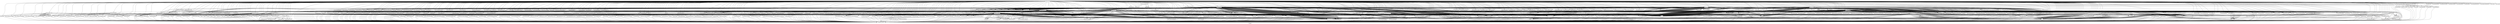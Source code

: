 digraph "Call graph" {
	label="Call graph";

	Node0x805378e10 [shape=record,label="{external node}"];
	Node0x805378e10 -> Node0x805378ea0;
	Node0x805378e10 -> Node0x805379320;
	Node0x805378e10 -> Node0x805378f00;
	Node0x805378e10 -> Node0x805378f60;
	Node0x805378e10 -> Node0x805379380;
	Node0x805378e10 -> Node0x805378fc0;
	Node0x805378e10 -> Node0x805379020;
	Node0x805378e10 -> Node0x805379080;
	Node0x805378e10 -> Node0x805379140;
	Node0x805378e10 -> Node0x8053791a0;
	Node0x805378e10 -> Node0x805379200;
	Node0x805378e10 -> Node0x805379260;
	Node0x805378e10 -> Node0x8053792c0;
	Node0x805378e10 -> Node0x8053793e0;
	Node0x805378e10 -> Node0x805379440;
	Node0x805378e10 -> Node0x805379500;
	Node0x805378e10 -> Node0x805379980;
	Node0x805378e10 -> Node0x805379560;
	Node0x805378e10 -> Node0x8053795c0;
	Node0x805378e10 -> Node0x805379620;
	Node0x805378e10 -> Node0x805379680;
	Node0x805378e10 -> Node0x8053796e0;
	Node0x805378e10 -> Node0x805379740;
	Node0x805378e10 -> Node0x8053797a0;
	Node0x805378e10 -> Node0x805379800;
	Node0x805378e10 -> Node0x805379860;
	Node0x805378e10 -> Node0x8053798c0;
	Node0x805378e10 -> Node0x805379920;
	Node0x805378e10 -> Node0x8053799e0;
	Node0x805378e10 -> Node0x805379a40;
	Node0x805378e10 -> Node0x805379aa0;
	Node0x805378e10 -> Node0x80555dae0;
	Node0x805378e10 -> Node0x805379b00;
	Node0x805378e10 -> Node0x805379b60;
	Node0x805378e10 -> Node0x805379bc0;
	Node0x805378e10 -> Node0x805379c20;
	Node0x805378e10 -> Node0x805379c80;
	Node0x805378e10 -> Node0x805379ce0;
	Node0x805378e10 -> Node0x805379d40;
	Node0x805378e10 -> Node0x805379da0;
	Node0x805378e10 -> Node0x805379e60;
	Node0x805378e10 -> Node0x805379ec0;
	Node0x805378e10 -> Node0x805379f20;
	Node0x805378e10 -> Node0x805379f80;
	Node0x805378e10 -> Node0x805379fe0;
	Node0x805378e10 -> Node0x80537a040;
	Node0x805378e10 -> Node0x80537a0a0;
	Node0x805378e10 -> Node0x80537a100;
	Node0x805378e10 -> Node0x80537a160;
	Node0x805378e10 -> Node0x80555db40;
	Node0x805378e10 -> Node0x80537a1c0;
	Node0x805378e10 -> Node0x80537a220;
	Node0x805378e10 -> Node0x80537a280;
	Node0x805378e10 -> Node0x80537a2e0;
	Node0x805378e10 -> Node0x80537a340;
	Node0x805378e10 -> Node0x80537a3a0;
	Node0x805378e10 -> Node0x80537a400;
	Node0x805378e10 -> Node0x80537a4c0;
	Node0x805378e10 -> Node0x80537a520;
	Node0x805378e10 -> Node0x80537a580;
	Node0x805378e10 -> Node0x80537a5e0;
	Node0x805378e10 -> Node0x80537a640;
	Node0x805378e10 -> Node0x80537a6a0;
	Node0x805378e10 -> Node0x80537a700;
	Node0x805378e10 -> Node0x80537a760;
	Node0x805378e10 -> Node0x80537a7c0;
	Node0x805378e10 -> Node0x80537a880;
	Node0x805378e10 -> Node0x80537a8e0;
	Node0x805378e10 -> Node0x80537a940;
	Node0x805378e10 -> Node0x80537a9a0;
	Node0x805378e10 -> Node0x80537aa00;
	Node0x805378e10 -> Node0x80537aa60;
	Node0x805378e10 -> Node0x80537aac0;
	Node0x805378e10 -> Node0x80537ab20;
	Node0x805378e10 -> Node0x80537ab80;
	Node0x805378e10 -> Node0x80537abe0;
	Node0x805378e10 -> Node0x80537ac40;
	Node0x805378e10 -> Node0x80537aca0;
	Node0x805378e10 -> Node0x80537ad00;
	Node0x805378e10 -> Node0x80537ad60;
	Node0x805378e10 -> Node0x80537adc0;
	Node0x805378e10 -> Node0x80537ae20;
	Node0x805378e10 -> Node0x80537ae80;
	Node0x805378e10 -> Node0x80537aee0;
	Node0x805378e10 -> Node0x80537af40;
	Node0x805378e10 -> Node0x80537afa0;
	Node0x805378e10 -> Node0x80555d000;
	Node0x805378e10 -> Node0x80555d060;
	Node0x805378e10 -> Node0x80555d0c0;
	Node0x805378e10 -> Node0x80555d120;
	Node0x805378e10 -> Node0x80555d180;
	Node0x805378e10 -> Node0x80555d1e0;
	Node0x805378e10 -> Node0x80555d240;
	Node0x805378e10 -> Node0x80555d2a0;
	Node0x805378e10 -> Node0x80555d300;
	Node0x805378e10 -> Node0x80555d360;
	Node0x805378e10 -> Node0x80555d3c0;
	Node0x805378e10 -> Node0x80555d420;
	Node0x805378e10 -> Node0x80555d480;
	Node0x805378e10 -> Node0x80555d4e0;
	Node0x805378e10 -> Node0x80555d540;
	Node0x805378e10 -> Node0x80555d5a0;
	Node0x805378e10 -> Node0x80555d600;
	Node0x805378e10 -> Node0x80555d660;
	Node0x805378e10 -> Node0x80555d6c0;
	Node0x805378e10 -> Node0x80555d720;
	Node0x805378e10 -> Node0x80555d780;
	Node0x805378e10 -> Node0x80555d7e0;
	Node0x805378e10 -> Node0x80555d840;
	Node0x805378e10 -> Node0x80555d8a0;
	Node0x805378e10 -> Node0x80555d900;
	Node0x805378e10 -> Node0x80555d9c0;
	Node0x805378e10 -> Node0x80555da20;
	Node0x805378e10 -> Node0x80555da80;
	Node0x805378e10 -> Node0x80555dba0;
	Node0x805378e10 -> Node0x80555dc00;
	Node0x805378e10 -> Node0x80555dc60;
	Node0x805378e10 -> Node0x80555dcc0;
	Node0x805378e10 -> Node0x80555dd20;
	Node0x805378e10 -> Node0x80555dd80;
	Node0x805378e10 -> Node0x80555dde0;
	Node0x805378e10 -> Node0x80555de40;
	Node0x805378e10 -> Node0x80555dea0;
	Node0x805378e10 -> Node0x80555df00;
	Node0x805378e10 -> Node0x80555df60;
	Node0x805378e10 -> Node0x80555dfc0;
	Node0x805378e10 -> Node0x80555e020;
	Node0x805378e10 -> Node0x80555e080;
	Node0x805378e10 -> Node0x80555e0e0;
	Node0x805378e10 -> Node0x80555e140;
	Node0x805378e10 -> Node0x80555e1a0;
	Node0x805378e10 -> Node0x80555e200;
	Node0x805378e10 -> Node0x80555e260;
	Node0x805378e10 -> Node0x80555e2c0;
	Node0x805378e10 -> Node0x80555e320;
	Node0x805378e10 -> Node0x80555e380;
	Node0x805378e10 -> Node0x80555e3e0;
	Node0x805378e10 -> Node0x80555e440;
	Node0x805378e10 -> Node0x80555e4a0;
	Node0x805378e10 -> Node0x80555e500;
	Node0x805378e10 -> Node0x80555e560;
	Node0x805378e10 -> Node0x80555e5c0;
	Node0x805378e10 -> Node0x80555e620;
	Node0x805378e10 -> Node0x80555e680;
	Node0x805378e10 -> Node0x80555e6e0;
	Node0x805378e10 -> Node0x80555e740;
	Node0x805378e10 -> Node0x80555e7a0;
	Node0x805378e10 -> Node0x80555e800;
	Node0x805378e10 -> Node0x80555e860;
	Node0x805378e10 -> Node0x80555e8c0;
	Node0x805378e10 -> Node0x80555e920;
	Node0x805378e10 -> Node0x80555eaa0;
	Node0x805378e10 -> Node0x80555eb00;
	Node0x805378e10 -> Node0x80555eb60;
	Node0x805378e10 -> Node0x80555ebc0;
	Node0x805378e10 -> Node0x80555ec20;
	Node0x805378e10 -> Node0x80555ec80;
	Node0x805378e10 -> Node0x80555ece0;
	Node0x805378e10 -> Node0x80555ed40;
	Node0x805378e10 -> Node0x80555eda0;
	Node0x805378e10 -> Node0x80555ee00;
	Node0x805378e10 -> Node0x80555ee60;
	Node0x805378e10 -> Node0x80555fb80;
	Node0x805378e10 -> Node0x80555eec0;
	Node0x805378e10 -> Node0x80555ef20;
	Node0x805378e10 -> Node0x80555ef80;
	Node0x805378e10 -> Node0x80555efe0;
	Node0x805378e10 -> Node0x80555f040;
	Node0x805378e10 -> Node0x80555f0a0;
	Node0x805378e10 -> Node0x80555f160;
	Node0x805378e10 -> Node0x80555f1c0;
	Node0x805378e10 -> Node0x80555f220;
	Node0x805378e10 -> Node0x80555f280;
	Node0x805378e10 -> Node0x80555f3a0;
	Node0x805378e10 -> Node0x80555f400;
	Node0x805378e10 -> Node0x80555f460;
	Node0x805378e10 -> Node0x80555f4c0;
	Node0x805378e10 -> Node0x80555f520;
	Node0x805378e10 -> Node0x80555f580;
	Node0x805378e10 -> Node0x80555f5e0;
	Node0x805378e10 -> Node0x80555f640;
	Node0x805378e10 -> Node0x80555f6a0;
	Node0x805378e10 -> Node0x80555f760;
	Node0x805378e10 -> Node0x80555f7c0;
	Node0x805378e10 -> Node0x80555f820;
	Node0x805378e10 -> Node0x80555f8e0;
	Node0x805378e10 -> Node0x80555f940;
	Node0x805378e10 -> Node0x80555f9a0;
	Node0x805378e10 -> Node0x80555fa00;
	Node0x805378e10 -> Node0x80555fa60;
	Node0x805378e10 -> Node0x80555fac0;
	Node0x805378e10 -> Node0x80555fb20;
	Node0x805378e10 -> Node0x80555fbe0;
	Node0x805378e10 -> Node0x80555fc40;
	Node0x805378e10 -> Node0x80555fca0;
	Node0x805378e10 -> Node0x80555fd00;
	Node0x805378e10 -> Node0x80555fd60;
	Node0x805378e10 -> Node0x80555f880;
	Node0x805378e10 -> Node0x80555fdc0;
	Node0x805378e10 -> Node0x80555fe20;
	Node0x805378e10 -> Node0x80555fe80;
	Node0x805378e10 -> Node0x80555fee0;
	Node0x805378e10 -> Node0x80555ff40;
	Node0x805378e10 -> Node0x80555ffa0;
	Node0x805378e10 -> Node0x8051d8000;
	Node0x805378e10 -> Node0x8051d8060;
	Node0x805378e10 -> Node0x8051d80c0;
	Node0x805378e10 -> Node0x8051d8120;
	Node0x805378e10 -> Node0x8051d8180;
	Node0x805378e10 -> Node0x8051d81e0;
	Node0x805378e10 -> Node0x8051d8240;
	Node0x805378e10 -> Node0x8051d82a0;
	Node0x805378e10 -> Node0x8051d8300;
	Node0x805378e10 -> Node0x8051d8360;
	Node0x805378e10 -> Node0x8051d83c0;
	Node0x805378e10 -> Node0x8051d8480;
	Node0x805378e10 -> Node0x8051d84e0;
	Node0x805378e10 -> Node0x8051d8540;
	Node0x805378e10 -> Node0x8051d85a0;
	Node0x805378e10 -> Node0x8051d86c0;
	Node0x805378e10 -> Node0x8051d8720;
	Node0x805378e10 -> Node0x8051d8780;
	Node0x805378e10 -> Node0x8051d87e0;
	Node0x805378e10 -> Node0x8051d8840;
	Node0x805378e10 -> Node0x8051d88a0;
	Node0x805378e10 -> Node0x8051d8900;
	Node0x805378e10 -> Node0x8051d8960;
	Node0x805378e10 -> Node0x8051d89c0;
	Node0x805378e10 -> Node0x8051d8a20;
	Node0x805378e10 -> Node0x8051d8a80;
	Node0x805378e10 -> Node0x8051d8ae0;
	Node0x805378e10 -> Node0x8051d8b40;
	Node0x805378e10 -> Node0x8051d8ba0;
	Node0x805378e10 -> Node0x8051d8c00;
	Node0x805378e10 -> Node0x8051d8cc0;
	Node0x805378e10 -> Node0x8051d8d20;
	Node0x805378e10 -> Node0x8051d8d80;
	Node0x805378e10 -> Node0x8051d8de0;
	Node0x805378e10 -> Node0x8051d8e40;
	Node0x805378e10 -> Node0x8051d8ea0;
	Node0x805378e10 -> Node0x8051d8f00;
	Node0x805378e10 -> Node0x8051d8f60;
	Node0x805378e10 -> Node0x8051d8fc0;
	Node0x805378e10 -> Node0x8051d9020;
	Node0x805378e10 -> Node0x8051d91a0;
	Node0x805378e10 -> Node0x8051d9200;
	Node0x805378e10 -> Node0x8051d9260;
	Node0x805378e10 -> Node0x8051d9080;
	Node0x805378e10 -> Node0x8051d90e0;
	Node0x805378e10 -> Node0x80555ea40;
	Node0x805378e10 -> Node0x8051d92c0;
	Node0x805378e10 -> Node0x8051d9320;
	Node0x805378e10 -> Node0x8051d9380;
	Node0x805378e10 -> Node0x8051d93e0;
	Node0x805378e10 -> Node0x8051d9440;
	Node0x805378e10 -> Node0x8051d94a0;
	Node0x805378e10 -> Node0x8051d9500;
	Node0x805378e10 -> Node0x80555e980;
	Node0x805378e10 -> Node0x8051d9560;
	Node0x805378e10 -> Node0x8051d95c0;
	Node0x805378e10 -> Node0x8051d9620;
	Node0x805378e10 -> Node0x8051d9680;
	Node0x805378e10 -> Node0x8051d96e0;
	Node0x805378e10 -> Node0x8051d9740;
	Node0x805378e10 -> Node0x8051d97a0;
	Node0x805378e10 -> Node0x8051d9800;
	Node0x805378e10 -> Node0x8051d9860;
	Node0x805378e10 -> Node0x8051d98c0;
	Node0x805378e10 -> Node0x8051d9920;
	Node0x805378e10 -> Node0x8051d9980;
	Node0x805378e10 -> Node0x8051d99e0;
	Node0x805378e10 -> Node0x8051d9a40;
	Node0x805378e10 -> Node0x8051d9aa0;
	Node0x805378e10 -> Node0x8051d9b00;
	Node0x805378e10 -> Node0x8051d9b60;
	Node0x805378e10 -> Node0x8051d9bc0;
	Node0x805378e10 -> Node0x8051d9c20;
	Node0x805378e10 -> Node0x8051d9c80;
	Node0x805378e10 -> Node0x8051d9ce0;
	Node0x805378e10 -> Node0x8051d9d40;
	Node0x805378e10 -> Node0x8051d9da0;
	Node0x805378e10 -> Node0x8051d9e00;
	Node0x805378e10 -> Node0x8051d9e60;
	Node0x805378e10 -> Node0x8051d9ec0;
	Node0x805378e10 -> Node0x8051d9f20;
	Node0x805378e10 -> Node0x8051d9f80;
	Node0x805378e10 -> Node0x8051d9fe0;
	Node0x805378e10 -> Node0x8051da040;
	Node0x805378e10 -> Node0x8051da0a0;
	Node0x805378e10 -> Node0x8051da100;
	Node0x805378e10 -> Node0x8051da160;
	Node0x805378e10 -> Node0x8051da1c0;
	Node0x805378e10 -> Node0x8051da220;
	Node0x805378e10 -> Node0x8051da280;
	Node0x805378e10 -> Node0x8051da2e0;
	Node0x805378e10 -> Node0x8051da340;
	Node0x805378e10 -> Node0x8051da3a0;
	Node0x805378e10 -> Node0x8051da400;
	Node0x805378e10 -> Node0x8051da460;
	Node0x805378e10 -> Node0x8051da4c0;
	Node0x805378e10 -> Node0x8051da520;
	Node0x805378e10 -> Node0x8051da580;
	Node0x805378e10 -> Node0x8051da5e0;
	Node0x805378e10 -> Node0x8051da640;
	Node0x805378e10 -> Node0x8051da6a0;
	Node0x805378e10 -> Node0x8051da700;
	Node0x805378e10 -> Node0x8051da760;
	Node0x805378e10 -> Node0x8051da7c0;
	Node0x805378e10 -> Node0x8051da820;
	Node0x805378e10 -> Node0x80555f2e0;
	Node0x805378e10 -> Node0x8051da880;
	Node0x805378e10 -> Node0x8051da940;
	Node0x805378e10 -> Node0x8051da9a0;
	Node0x805378e10 -> Node0x8051daa00;
	Node0x805378e10 -> Node0x8051daa60;
	Node0x805378e10 -> Node0x8051daac0;
	Node0x805378e10 -> Node0x8051dab20;
	Node0x805378e10 -> Node0x8051e0c00;
	Node0x805378e10 -> Node0x8051dab80;
	Node0x805378e10 -> Node0x8051dabe0;
	Node0x805378e10 -> Node0x8051dac40;
	Node0x805378e10 -> Node0x8051daca0;
	Node0x805378e10 -> Node0x8051dad00;
	Node0x805378e10 -> Node0x8051dad60;
	Node0x805378e10 -> Node0x8051dadc0;
	Node0x805378e10 -> Node0x8051dae20;
	Node0x805378e10 -> Node0x8051dae80;
	Node0x805378e10 -> Node0x8051daee0;
	Node0x805378e10 -> Node0x8051daf40;
	Node0x805378e10 -> Node0x8051dafa0;
	Node0x805378e10 -> Node0x8051e0000;
	Node0x805378e10 -> Node0x8051e0060;
	Node0x805378e10 -> Node0x8051e00c0;
	Node0x805378e10 -> Node0x8051e0120;
	Node0x805378e10 -> Node0x8051e0180;
	Node0x805378e10 -> Node0x8051e01e0;
	Node0x805378e10 -> Node0x8051e0240;
	Node0x805378e10 -> Node0x8051e02a0;
	Node0x805378e10 -> Node0x8051e0300;
	Node0x805378e10 -> Node0x8051e0360;
	Node0x805378e10 -> Node0x8051e03c0;
	Node0x805378e10 -> Node0x8051e0420;
	Node0x805378e10 -> Node0x8051e0480;
	Node0x805378e10 -> Node0x8051e04e0;
	Node0x805378e10 -> Node0x8051e0540;
	Node0x805378e10 -> Node0x8051e05a0;
	Node0x805378e10 -> Node0x8051e0600;
	Node0x805378e10 -> Node0x8051e0660;
	Node0x805378e10 -> Node0x8051e06c0;
	Node0x805378e10 -> Node0x8051e0720;
	Node0x805378e10 -> Node0x8051e0780;
	Node0x805378e10 -> Node0x8051e07e0;
	Node0x805378e10 -> Node0x8051e0840;
	Node0x805378e10 -> Node0x8051e08a0;
	Node0x805378e10 -> Node0x8051e0900;
	Node0x805378e10 -> Node0x8051e0960;
	Node0x805378e10 -> Node0x8051e09c0;
	Node0x805378e10 -> Node0x8051e0a20;
	Node0x805378e10 -> Node0x8051e0a80;
	Node0x805378e10 -> Node0x8051e0ae0;
	Node0x805378e10 -> Node0x8051e0b40;
	Node0x805378e10 -> Node0x8051e0ba0;
	Node0x805378e10 -> Node0x80555e9e0;
	Node0x805378e10 -> Node0x8051e0c60;
	Node0x805378e10 -> Node0x8051e0cc0;
	Node0x805378e10 -> Node0x8051e0d20;
	Node0x805378e10 -> Node0x8051e0d80;
	Node0x805378e10 -> Node0x8051e0de0;
	Node0x805378e10 -> Node0x8051e0e40;
	Node0x805378e10 -> Node0x8051e0ea0;
	Node0x805378e10 -> Node0x8051e0f00;
	Node0x805378e10 -> Node0x8051e0f60;
	Node0x805378e10 -> Node0x8051e0fc0;
	Node0x805378e10 -> Node0x8051e1020;
	Node0x805378e10 -> Node0x80555f340;
	Node0x805378e10 -> Node0x8051e1080;
	Node0x805378e10 -> Node0x8051e10e0;
	Node0x805378e10 -> Node0x8053794a0;
	Node0x805378e10 -> Node0x8051e1140;
	Node0x805378e10 -> Node0x8051e11a0;
	Node0x805378e10 -> Node0x8051e1200;
	Node0x805378e10 -> Node0x8051e1260;
	Node0x805378e10 -> Node0x8051e12c0;
	Node0x805378e10 -> Node0x8051e1320;
	Node0x805378e10 -> Node0x8051e1380;
	Node0x805378e10 -> Node0x8051e13e0;
	Node0x805378e10 -> Node0x8051e1440;
	Node0x805378e10 -> Node0x8051e14a0;
	Node0x805378e10 -> Node0x8051e1500;
	Node0x805378e10 -> Node0x8051e1560;
	Node0x805378e10 -> Node0x8051e15c0;
	Node0x805378e10 -> Node0x8051e1620;
	Node0x805378e10 -> Node0x8051e1680;
	Node0x805378e10 -> Node0x8051e16e0;
	Node0x805378e10 -> Node0x8051e1740;
	Node0x805378e10 -> Node0x8051e17a0;
	Node0x805378e10 -> Node0x8051e1800;
	Node0x805378e10 -> Node0x8051e1860;
	Node0x805378e10 -> Node0x8051e18c0;
	Node0x805378e10 -> Node0x8051e1920;
	Node0x805378e10 -> Node0x8053790e0;
	Node0x805378e10 -> Node0x805379e00;
	Node0x805378e10 -> Node0x80555d960;
	Node0x805378e10 -> Node0x8051e1980;
	Node0x805378e10 -> Node0x80537a460;
	Node0x805378e10 -> Node0x8051e19e0;
	Node0x805378e10 -> Node0x8051e1a40;
	Node0x805378e10 -> Node0x8051e1aa0;
	Node0x805378e10 -> Node0x8051e1b00;
	Node0x805378e10 -> Node0x8051e1b60;
	Node0x805378e10 -> Node0x8051e1bc0;
	Node0x805378e10 -> Node0x8051e1c20;
	Node0x805378e10 -> Node0x8051e1c80;
	Node0x805378e10 -> Node0x8051e1ce0;
	Node0x805378e10 -> Node0x8051e1d40;
	Node0x805378e10 -> Node0x8051e1da0;
	Node0x805378e10 -> Node0x8051e1e00;
	Node0x805378e10 -> Node0x8051e1e60;
	Node0x805378e10 -> Node0x8051e1ec0;
	Node0x805378e10 -> Node0x8051e1f20;
	Node0x805378e10 -> Node0x8051e1f80;
	Node0x805378e10 -> Node0x8051e1fe0;
	Node0x805378e10 -> Node0x8051e2040;
	Node0x805378e10 -> Node0x8051e20a0;
	Node0x805378e10 -> Node0x8051e2100;
	Node0x805378e10 -> Node0x8051e2160;
	Node0x805378e10 -> Node0x8051e21c0;
	Node0x805378e10 -> Node0x8051e2220;
	Node0x805378e10 -> Node0x8051e2280;
	Node0x805378e10 -> Node0x8051e22e0;
	Node0x805378e10 -> Node0x8051e2340;
	Node0x805378e10 -> Node0x8051e23a0;
	Node0x805378e10 -> Node0x8051e2400;
	Node0x805378e10 -> Node0x8051e2460;
	Node0x805378e10 -> Node0x8051e24c0;
	Node0x805378e10 -> Node0x8051e2520;
	Node0x805378e10 -> Node0x8051e2580;
	Node0x805378e10 -> Node0x8051e25e0;
	Node0x805378e10 -> Node0x8051e2640;
	Node0x805378e10 -> Node0x8051e26a0;
	Node0x805378e10 -> Node0x8051e2700;
	Node0x805378e10 -> Node0x8051e2760;
	Node0x805378e10 -> Node0x8051e27c0;
	Node0x805378e10 -> Node0x8051e2820;
	Node0x805378e10 -> Node0x8051e2880;
	Node0x805378e10 -> Node0x8051e28e0;
	Node0x805378e10 -> Node0x8051e2940;
	Node0x805378e10 -> Node0x8051e29a0;
	Node0x805378e10 -> Node0x8051e2a00;
	Node0x805378e10 -> Node0x8051e2a60;
	Node0x805378e10 -> Node0x8051e2ac0;
	Node0x805378e10 -> Node0x8051e2b20;
	Node0x805378e10 -> Node0x8051e2b80;
	Node0x805378e10 -> Node0x8051e2be0;
	Node0x805378e10 -> Node0x80555f700;
	Node0x805378e10 -> Node0x8051d9140;
	Node0x805378e10 -> Node0x80555f100;
	Node0x805378ea0 [shape=record,label="{krb5_kdc_get_config}"];
	Node0x805378ea0 -> Node0x805378f00;
	Node0x805378ea0 -> Node0x805378f60;
	Node0x805378ea0 -> Node0x805378fc0;
	Node0x805378ea0 -> Node0x805378fc0;
	Node0x805378ea0 -> Node0x805379020;
	Node0x805378ea0 -> Node0x805379080;
	Node0x805378ea0 -> Node0x8053790e0;
	Node0x805378ea0 -> Node0x8053790e0;
	Node0x805378ea0 -> Node0x805378fc0;
	Node0x805378ea0 -> Node0x805379020;
	Node0x805378ea0 -> Node0x805379020;
	Node0x805378ea0 -> Node0x8053790e0;
	Node0x805378ea0 -> Node0x805378fc0;
	Node0x805378ea0 -> Node0x805378fc0;
	Node0x805378ea0 -> Node0x805378fc0;
	Node0x805378ea0 -> Node0x805378fc0;
	Node0x805378ea0 -> Node0x805378fc0;
	Node0x805378ea0 -> Node0x805378fc0;
	Node0x805378ea0 -> Node0x805378fc0;
	Node0x805378ea0 -> Node0x805379140;
	Node0x805378ea0 -> Node0x8053791a0;
	Node0x805378ea0 -> Node0x805379200;
	Node0x805378ea0 -> Node0x805379200;
	Node0x805378ea0 -> Node0x805379200;
	Node0x805378ea0 -> Node0x805379200;
	Node0x805378ea0 -> Node0x8053790e0;
	Node0x805378ea0 -> Node0x805378fc0;
	Node0x805378ea0 -> Node0x805379260;
	Node0x805378ea0 -> Node0x805378fc0;
	Node0x805378ea0 -> Node0x805379020;
	Node0x805378ea0 -> Node0x805379020;
	Node0x805378ea0 -> Node0x8053792c0;
	Node0x805378ea0 -> Node0x8053792c0;
	Node0x805378ea0 -> Node0x805379020;
	Node0x805378ea0 -> Node0x805379020;
	Node0x805378ea0 -> Node0x805378fc0;
	Node0x805378ea0 -> Node0x805378fc0;
	Node0x805378ea0 -> Node0x805379140;
	Node0x805379320 [shape=record,label="{llvm.dbg.value}"];
	Node0x805378f00 [shape=record,label="{calloc}"];
	Node0x805378f00 -> Node0x805378e40;
	Node0x805378f60 [shape=record,label="{krb5_set_error_message}"];
	Node0x805378f60 -> Node0x805378e40;
	Node0x805379380 [shape=record,label="{llvm.memset.p0i8.i64}"];
	Node0x805378fc0 [shape=record,label="{krb5_config_get_bool_default}"];
	Node0x805378fc0 -> Node0x805378e40;
	Node0x805379020 [shape=record,label="{krb5_config_get_string}"];
	Node0x805379020 -> Node0x805378e40;
	Node0x805379080 [shape=record,label="{parse_flags}"];
	Node0x805379080 -> Node0x805378e40;
	Node0x805379140 [shape=record,label="{krb5_config_get_int_default}"];
	Node0x805379140 -> Node0x805378e40;
	Node0x8053791a0 [shape=record,label="{krb5_config_get_string_default}"];
	Node0x8053791a0 -> Node0x805378e40;
	Node0x805379200 [shape=record,label="{strcasecmp}"];
	Node0x805379200 -> Node0x805378e40;
	Node0x805379260 [shape=record,label="{krb5_config_get_time_default}"];
	Node0x805379260 -> Node0x805378e40;
	Node0x8053792c0 [shape=record,label="{krb5_config_get_strings}"];
	Node0x8053792c0 -> Node0x805378e40;
	Node0x8053793e0 [shape=record,label="{krb5_kdc_pkinit_config}"];
	Node0x8053793e0 -> Node0x805379440;
	Node0x8053793e0 -> Node0x805379440;
	Node0x8053793e0 -> Node0x8053794a0;
	Node0x805379440 [shape=record,label="{krb5_errx}"];
	Node0x805379440 -> Node0x805378e40;
	Node0x805379500 [shape=record,label="{krb5_kdc_set_dbinfo}"];
	Node0x805379500 -> Node0x805379560;
	Node0x805379500 -> Node0x8053795c0;
	Node0x805379500 -> Node0x805379620;
	Node0x805379500 -> Node0x805379680;
	Node0x805379500 -> Node0x8053796e0;
	Node0x805379500 -> Node0x805378f60;
	Node0x805379500 -> Node0x805379740;
	Node0x805379500 -> Node0x8053797a0;
	Node0x805379500 -> Node0x805379800;
	Node0x805379500 -> Node0x8053790e0;
	Node0x805379500 -> Node0x805379620;
	Node0x805379500 -> Node0x8053790e0;
	Node0x805379500 -> Node0x805379680;
	Node0x805379500 -> Node0x8053790e0;
	Node0x805379500 -> Node0x805379860;
	Node0x805379500 -> Node0x8053790e0;
	Node0x805379500 -> Node0x8053795c0;
	Node0x805379500 -> Node0x8053798c0;
	Node0x805379500 -> Node0x805378e40;
	Node0x805379500 -> Node0x805379920;
	Node0x805379500 -> Node0x8053798c0;
	Node0x805379980 [shape=record,label="{llvm.lifetime.start.p0i8}"];
	Node0x805379560 [shape=record,label="{hdb_get_dbinfo}"];
	Node0x805379560 -> Node0x805378e40;
	Node0x8053795c0 [shape=record,label="{hdb_dbinfo_get_next}"];
	Node0x8053795c0 -> Node0x805378e40;
	Node0x805379620 [shape=record,label="{hdb_dbinfo_get_dbname}"];
	Node0x805379620 -> Node0x805378e40;
	Node0x805379680 [shape=record,label="{hdb_dbinfo_get_mkey_file}"];
	Node0x805379680 -> Node0x805378e40;
	Node0x8053796e0 [shape=record,label="{realloc}"];
	Node0x8053796e0 -> Node0x805378e40;
	Node0x805379740 [shape=record,label="{hdb_create}"];
	Node0x805379740 -> Node0x805378e40;
	Node0x8053797a0 [shape=record,label="{hdb_set_master_keyfile}"];
	Node0x8053797a0 -> Node0x805378e40;
	Node0x805379800 [shape=record,label="{hdb_dbinfo_get_label}"];
	Node0x805379800 -> Node0x805378e40;
	Node0x805379860 [shape=record,label="{hdb_dbinfo_get_acl_file}"];
	Node0x805379860 -> Node0x805378e40;
	Node0x8053798c0 [shape=record,label="{hdb_free_dbinfo}"];
	Node0x8053798c0 -> Node0x805378e40;
	Node0x805379920 [shape=record,label="{free}"];
	Node0x805379920 -> Node0x805378e40;
	Node0x8053799e0 [shape=record,label="{llvm.lifetime.end.p0i8}"];
	Node0x805379a40 [shape=record,label="{_kdc_do_digest}"];
	Node0x805379a40 -> Node0x8053790e0;
	Node0x805379a40 -> Node0x805379aa0;
	Node0x805379a40 -> Node0x805379aa0;
	Node0x805379a40 -> Node0x805379aa0;
	Node0x805379a40 -> Node0x8053790e0;
	Node0x805379a40 -> Node0x805379b00;
	Node0x805379a40 -> Node0x8053790e0;
	Node0x805379a40 -> Node0x805379b60;
	Node0x805379a40 -> Node0x805379bc0;
	Node0x805379a40 -> Node0x805378f60;
	Node0x805379a40 -> Node0x805379c20;
	Node0x805379a40 -> Node0x805379c80;
	Node0x805379a40 -> Node0x805379ce0;
	Node0x805379a40 -> Node0x805379c80;
	Node0x805379a40 -> Node0x805379c20;
	Node0x805379a40 -> Node0x805379c80;
	Node0x805379a40 -> Node0x805379d40;
	Node0x805379a40 -> Node0x805379c80;
	Node0x805379a40 -> Node0x805379ce0;
	Node0x805379a40 -> Node0x805379c80;
	Node0x805379a40 -> Node0x805379da0;
	Node0x805379a40 -> Node0x805379e00;
	Node0x805379a40 -> Node0x805379c80;
	Node0x805379a40 -> Node0x805379e60;
	Node0x805379a40 -> Node0x805379ec0;
	Node0x805379a40 -> Node0x805379c80;
	Node0x805379a40 -> Node0x805379e00;
	Node0x805379a40 -> Node0x805379c80;
	Node0x805379a40 -> Node0x8053790e0;
	Node0x805379a40 -> Node0x805378f60;
	Node0x805379a40 -> Node0x805379f20;
	Node0x805379a40 -> Node0x805378f60;
	Node0x805379a40 -> Node0x805379f80;
	Node0x805379a40 -> Node0x805379fe0;
	Node0x805379a40 -> Node0x80537a040;
	Node0x805379a40 -> Node0x80537a0a0;
	Node0x805379a40 -> Node0x80537a100;
	Node0x805379a40 -> Node0x80537a160;
	Node0x805379a40 -> Node0x805378f60;
	Node0x805379a40 -> Node0x8053790e0;
	Node0x805379a40 -> Node0x80537a1c0;
	Node0x805379a40 -> Node0x80537a1c0;
	Node0x805379a40 -> Node0x80537a220;
	Node0x805379a40 -> Node0x805378f60;
	Node0x805379a40 -> Node0x80537a280;
	Node0x805379a40 -> Node0x805378f60;
	Node0x805379a40 -> Node0x80537a2e0;
	Node0x805379a40 -> Node0x805379da0;
	Node0x805379a40 -> Node0x80537a340;
	Node0x805379a40 -> Node0x805379920;
	Node0x805379a40 -> Node0x805378f60;
	Node0x805379a40 -> Node0x80537a2e0;
	Node0x805379a40 -> Node0x805379da0;
	Node0x805379a40 -> Node0x805379200;
	Node0x805379a40 -> Node0x80537a3a0;
	Node0x805379a40 -> Node0x805378f60;
	Node0x805379a40 -> Node0x80537a340;
	Node0x805379a40 -> Node0x805378f60;
	Node0x805379a40 -> Node0x80537a2e0;
	Node0x805379a40 -> Node0x805379da0;
	Node0x805379a40 -> Node0x80537a400;
	Node0x805379a40 -> Node0x805379da0;
	Node0x805379a40 -> Node0x80537a460;
	Node0x805379a40 -> Node0x805379f80;
	Node0x805379a40 -> Node0x80537a4c0;
	Node0x805379a40 -> Node0x80537a0a0;
	Node0x805379a40 -> Node0x80537a160;
	Node0x805379a40 -> Node0x80537a520;
	Node0x805379a40 -> Node0x80537a3a0;
	Node0x805379a40 -> Node0x80537a580;
	Node0x805379a40 -> Node0x805379920;
	Node0x805379a40 -> Node0x80537a5e0;
	Node0x805379a40 -> Node0x805378f60;
	Node0x805379a40 -> Node0x80537a5e0;
	Node0x805379a40 -> Node0x80537a640;
	Node0x805379a40 -> Node0x80537a220;
	Node0x805379a40 -> Node0x805379920;
	Node0x805379a40 -> Node0x805379aa0;
	Node0x805379a40 -> Node0x805379da0;
	Node0x805379a40 -> Node0x8053790e0;
	Node0x805379a40 -> Node0x80537a280;
	Node0x805379a40 -> Node0x805378f60;
	Node0x805379a40 -> Node0x80537a2e0;
	Node0x805379a40 -> Node0x805379da0;
	Node0x805379a40 -> Node0x80537a2e0;
	Node0x805379a40 -> Node0x80537a2e0;
	Node0x805379a40 -> Node0x805379da0;
	Node0x805379a40 -> Node0x80537a6a0;
	Node0x805379a40 -> Node0x80537a3a0;
	Node0x805379a40 -> Node0x805378f60;
	Node0x805379a40 -> Node0x80537a700;
	Node0x805379a40 -> Node0x805378f60;
	Node0x805379a40 -> Node0x80537a760;
	Node0x805379a40 -> Node0x805379920;
	Node0x805379a40 -> Node0x805379aa0;
	Node0x805379a40 -> Node0x805378f60;
	Node0x805379a40 -> Node0x80537a400;
	Node0x805379a40 -> Node0x805379da0;
	Node0x805379a40 -> Node0x80537a6a0;
	Node0x805379a40 -> Node0x80537a3a0;
	Node0x805379a40 -> Node0x805378f60;
	Node0x805379a40 -> Node0x80537a700;
	Node0x805379a40 -> Node0x805378f60;
	Node0x805379a40 -> Node0x80537a460;
	Node0x805379a40 -> Node0x805379f80;
	Node0x805379a40 -> Node0x80537a7c0;
	Node0x805379a40 -> Node0x80537a5e0;
	Node0x805379a40 -> Node0x80537a160;
	Node0x805379a40 -> Node0x80537a0a0;
	Node0x805379a40 -> Node0x805378f60;
	Node0x805379a40 -> Node0x805378f60;
	Node0x805379a40 -> Node0x805379200;
	Node0x805379a40 -> Node0x8053790e0;
	Node0x805379a40 -> Node0x805378f60;
	Node0x805379a40 -> Node0x80537a700;
	Node0x805379a40 -> Node0x805378f60;
	Node0x805379a40 -> Node0x80537a820;
	Node0x805379a40 -> Node0x80537a880;
	Node0x805379a40 -> Node0x80537a8e0;
	Node0x805379a40 -> Node0x80537a940;
	Node0x805379a40 -> Node0x80537a9a0;
	Node0x805379a40 -> Node0x80537a6a0;
	Node0x805379a40 -> Node0x80537a9a0;
	Node0x805379a40 -> Node0x80537a9a0;
	Node0x805379a40 -> Node0x80537aa00;
	Node0x805379a40 -> Node0x80537aa60;
	Node0x805379a40 -> Node0x80537a220;
	Node0x805379a40 -> Node0x805379da0;
	Node0x805379a40 -> Node0x805379200;
	Node0x805379a40 -> Node0x805379920;
	Node0x805379a40 -> Node0x8053790e0;
	Node0x805379a40 -> Node0x805379200;
	Node0x805379a40 -> Node0x8053790e0;
	Node0x805379a40 -> Node0x80537a820;
	Node0x805379a40 -> Node0x80537a880;
	Node0x805379a40 -> Node0x80537a8e0;
	Node0x805379a40 -> Node0x80537a940;
	Node0x805379a40 -> Node0x80537a6a0;
	Node0x805379a40 -> Node0x80537a9a0;
	Node0x805379a40 -> Node0x80537a9a0;
	Node0x805379a40 -> Node0x80537a6a0;
	Node0x805379a40 -> Node0x80537a9a0;
	Node0x805379a40 -> Node0x80537a9a0;
	Node0x805379a40 -> Node0x80537a6a0;
	Node0x805379a40 -> Node0x80537a9a0;
	Node0x805379a40 -> Node0x80537aa00;
	Node0x805379a40 -> Node0x80537a8e0;
	Node0x805379a40 -> Node0x80537a940;
	Node0x805379a40 -> Node0x80537a9a0;
	Node0x805379a40 -> Node0x80537a9a0;
	Node0x805379a40 -> Node0x80537a6a0;
	Node0x805379a40 -> Node0x80537a9a0;
	Node0x805379a40 -> Node0x80537a9a0;
	Node0x805379a40 -> Node0x80537a6a0;
	Node0x805379a40 -> Node0x80537a9a0;
	Node0x805379a40 -> Node0x80537a9a0;
	Node0x805379a40 -> Node0x80537a6a0;
	Node0x805379a40 -> Node0x80537a9a0;
	Node0x805379a40 -> Node0x80537aa00;
	Node0x805379a40 -> Node0x80537a220;
	Node0x805379a40 -> Node0x805378f60;
	Node0x805379a40 -> Node0x80537aa60;
	Node0x805379a40 -> Node0x80537a8e0;
	Node0x805379a40 -> Node0x80537a940;
	Node0x805379a40 -> Node0x80537a9a0;
	Node0x805379a40 -> Node0x80537a6a0;
	Node0x805379a40 -> Node0x80537a9a0;
	Node0x805379a40 -> Node0x805379ce0;
	Node0x805379a40 -> Node0x80537a9a0;
	Node0x805379a40 -> Node0x80537aa00;
	Node0x805379a40 -> Node0x80537a220;
	Node0x805379a40 -> Node0x805378f60;
	Node0x805379a40 -> Node0x805379920;
	Node0x805379a40 -> Node0x80537a8e0;
	Node0x805379a40 -> Node0x80537a940;
	Node0x805379a40 -> Node0x80537a6a0;
	Node0x805379a40 -> Node0x80537a9a0;
	Node0x805379a40 -> Node0x80537a9a0;
	Node0x805379a40 -> Node0x80537a6a0;
	Node0x805379a40 -> Node0x80537a9a0;
	Node0x805379a40 -> Node0x80537a9a0;
	Node0x805379a40 -> Node0x80537a6a0;
	Node0x805379a40 -> Node0x80537a9a0;
	Node0x805379a40 -> Node0x80537a9a0;
	Node0x805379a40 -> Node0x80537a6a0;
	Node0x805379a40 -> Node0x80537a9a0;
	Node0x805379a40 -> Node0x80537a9a0;
	Node0x805379a40 -> Node0x80537a6a0;
	Node0x805379a40 -> Node0x80537a9a0;
	Node0x805379a40 -> Node0x80537a9a0;
	Node0x805379a40 -> Node0x80537a6a0;
	Node0x805379a40 -> Node0x80537a9a0;
	Node0x805379a40 -> Node0x80537aa00;
	Node0x805379a40 -> Node0x80537aa60;
	Node0x805379a40 -> Node0x805379920;
	Node0x805379a40 -> Node0x805379920;
	Node0x805379a40 -> Node0x80537a220;
	Node0x805379a40 -> Node0x805379da0;
	Node0x805379a40 -> Node0x805379200;
	Node0x805379a40 -> Node0x805379920;
	Node0x805379a40 -> Node0x8053790e0;
	Node0x805379a40 -> Node0x805379200;
	Node0x805379a40 -> Node0x8053790e0;
	Node0x805379a40 -> Node0x805378f60;
	Node0x805379a40 -> Node0x805378f60;
	Node0x805379a40 -> Node0x80537aac0;
	Node0x805379a40 -> Node0x80537a880;
	Node0x805379a40 -> Node0x80537ab20;
	Node0x805379a40 -> Node0x80537a940;
	Node0x805379a40 -> Node0x80537a6a0;
	Node0x805379a40 -> Node0x80537a3a0;
	Node0x805379a40 -> Node0x805378f60;
	Node0x805379a40 -> Node0x80537aa60;
	Node0x805379a40 -> Node0x80537a700;
	Node0x805379a40 -> Node0x805378f60;
	Node0x805379a40 -> Node0x80537aa60;
	Node0x805379a40 -> Node0x80537a9a0;
	Node0x805379a40 -> Node0x805379920;
	Node0x805379a40 -> Node0x80537a9a0;
	Node0x805379a40 -> Node0x80537a6a0;
	Node0x805379a40 -> Node0x80537a9a0;
	Node0x805379a40 -> Node0x80537aa00;
	Node0x805379a40 -> Node0x80537aa60;
	Node0x805379a40 -> Node0x80537ab80;
	Node0x805379a40 -> Node0x805379e00;
	Node0x805379a40 -> Node0x805379c80;
	Node0x805379a40 -> Node0x805378f60;
	Node0x805379a40 -> Node0x80537abe0;
	Node0x805379a40 -> Node0x805378f60;
	Node0x805379a40 -> Node0x80537ac40;
	Node0x805379a40 -> Node0x805378f60;
	Node0x805379a40 -> Node0x80537a220;
	Node0x805379a40 -> Node0x805379920;
	Node0x805379a40 -> Node0x805379da0;
	Node0x805379a40 -> Node0x805379200;
	Node0x805379a40 -> Node0x8053790e0;
	Node0x805379a40 -> Node0x805379920;
	Node0x805379a40 -> Node0x80537a880;
	Node0x805379a40 -> Node0x80537aca0;
	Node0x805379a40 -> Node0x80537a940;
	Node0x805379a40 -> Node0x80537a9a0;
	Node0x805379a40 -> Node0x80537aa00;
	Node0x805379a40 -> Node0x80537ab20;
	Node0x805379a40 -> Node0x80537a940;
	Node0x805379a40 -> Node0x80537a9a0;
	Node0x805379a40 -> Node0x80537a9a0;
	Node0x805379a40 -> Node0x80537a9a0;
	Node0x805379a40 -> Node0x80537aa00;
	Node0x805379a40 -> Node0x80537ab20;
	Node0x805379a40 -> Node0x80537a940;
	Node0x805379a40 -> Node0x80537a9a0;
	Node0x805379a40 -> Node0x80537a9a0;
	Node0x805379a40 -> Node0x80537a9a0;
	Node0x805379a40 -> Node0x80537aa00;
	Node0x805379a40 -> Node0x805378f00;
	Node0x805379a40 -> Node0x805379920;
	Node0x805379a40 -> Node0x805379da0;
	Node0x805379a40 -> Node0x80537aa60;
	Node0x805379a40 -> Node0x80537a220;
	Node0x805379a40 -> Node0x805379920;
	Node0x805379a40 -> Node0x805379da0;
	Node0x805379a40 -> Node0x80537aa60;
	Node0x805379a40 -> Node0x80537ab20;
	Node0x805379a40 -> Node0x80537a940;
	Node0x805379a40 -> Node0x80537a9a0;
	Node0x805379a40 -> Node0x80537a9a0;
	Node0x805379a40 -> Node0x80537a9a0;
	Node0x805379a40 -> Node0x80537aa00;
	Node0x805379a40 -> Node0x805379920;
	Node0x805379a40 -> Node0x80537aa60;
	Node0x805379a40 -> Node0x805378f00;
	Node0x805379a40 -> Node0x805379da0;
	Node0x805379a40 -> Node0x80537ad00;
	Node0x805379a40 -> Node0x805379da0;
	Node0x805379a40 -> Node0x80537a340;
	Node0x805379a40 -> Node0x805378f60;
	Node0x805379a40 -> Node0x8053790e0;
	Node0x805379a40 -> Node0x8053790e0;
	Node0x805379a40 -> Node0x8053790e0;
	Node0x805379a40 -> Node0x805379d40;
	Node0x805379a40 -> Node0x80537ad60;
	Node0x805379a40 -> Node0x80537aac0;
	Node0x805379a40 -> Node0x8053790e0;
	Node0x805379a40 -> Node0x805378f60;
	Node0x805379a40 -> Node0x80537adc0;
	Node0x805379a40 -> Node0x80537a3a0;
	Node0x805379a40 -> Node0x805378f60;
	Node0x805379a40 -> Node0x80537a1c0;
	Node0x805379a40 -> Node0x805378f60;
	Node0x805379a40 -> Node0x805378f00;
	Node0x805379a40 -> Node0x805378f60;
	Node0x805379a40 -> Node0x805379c20;
	Node0x805379a40 -> Node0x805379ce0;
	Node0x805379a40 -> Node0x805379ce0;
	Node0x805379a40 -> Node0x805379ce0;
	Node0x805379a40 -> Node0x805379ce0;
	Node0x805379a40 -> Node0x805379ce0;
	Node0x805379a40 -> Node0x805379c20;
	Node0x805379a40 -> Node0x80537ae20;
	Node0x805379a40 -> Node0x805378f60;
	Node0x805379a40 -> Node0x80537a280;
	Node0x805379a40 -> Node0x805378f60;
	Node0x805379a40 -> Node0x80537ae80;
	Node0x805379a40 -> Node0x805378f60;
	Node0x805379a40 -> Node0x80537aee0;
	Node0x805379a40 -> Node0x805379da0;
	Node0x805379a40 -> Node0x80537a400;
	Node0x805379a40 -> Node0x805379da0;
	Node0x805379a40 -> Node0x80537a460;
	Node0x805379a40 -> Node0x805379f80;
	Node0x805379a40 -> Node0x80537af40;
	Node0x805379a40 -> Node0x80537a160;
	Node0x805379a40 -> Node0x80537a0a0;
	Node0x805379a40 -> Node0x8053790e0;
	Node0x805379a40 -> Node0x80537ab80;
	Node0x805379a40 -> Node0x805379e00;
	Node0x805379a40 -> Node0x805379c80;
	Node0x805379a40 -> Node0x805378f60;
	Node0x805379a40 -> Node0x80537a460;
	Node0x805379a40 -> Node0x805379f80;
	Node0x805379a40 -> Node0x80537afa0;
	Node0x805379a40 -> Node0x80537a0a0;
	Node0x805379a40 -> Node0x8053790e0;
	Node0x805379a40 -> Node0x80555d000;
	Node0x805379a40 -> Node0x805378f60;
	Node0x805379a40 -> Node0x80555d060;
	Node0x805379a40 -> Node0x805378f60;
	Node0x805379a40 -> Node0x80555d0c0;
	Node0x805379a40 -> Node0x805378f60;
	Node0x805379a40 -> Node0x80555d120;
	Node0x805379a40 -> Node0x80537a160;
	Node0x805379a40 -> Node0x805378f60;
	Node0x805379a40 -> Node0x80537abe0;
	Node0x805379a40 -> Node0x805378f60;
	Node0x805379a40 -> Node0x8053790e0;
	Node0x805379a40 -> Node0x805379d40;
	Node0x805379a40 -> Node0x80537ad60;
	Node0x805379a40 -> Node0x80537aac0;
	Node0x805379a40 -> Node0x805378f60;
	Node0x805379a40 -> Node0x80537adc0;
	Node0x805379a40 -> Node0x80555d180;
	Node0x805379a40 -> Node0x805379920;
	Node0x805379a40 -> Node0x805378f60;
	Node0x805379a40 -> Node0x805379920;
	Node0x805379a40 -> Node0x8053790e0;
	Node0x805379a40 -> Node0x805378f60;
	Node0x805379a40 -> Node0x80537a880;
	Node0x805379a40 -> Node0x80537a8e0;
	Node0x805379a40 -> Node0x80537a940;
	Node0x805379a40 -> Node0x80537a9a0;
	Node0x805379a40 -> Node0x80537a9a0;
	Node0x805379a40 -> Node0x80537aa00;
	Node0x805379a40 -> Node0x80537aa60;
	Node0x805379a40 -> Node0x8053790e0;
	Node0x805379a40 -> Node0x80537ac40;
	Node0x805379a40 -> Node0x805378f60;
	Node0x805379a40 -> Node0x80555d1e0;
	Node0x805379a40 -> Node0x805379920;
	Node0x805379a40 -> Node0x805378f60;
	Node0x805379a40 -> Node0x805379920;
	Node0x805379a40 -> Node0x80537a880;
	Node0x805379a40 -> Node0x80537aca0;
	Node0x805379a40 -> Node0x80537a940;
	Node0x805379a40 -> Node0x80537a9a0;
	Node0x805379a40 -> Node0x80537aa00;
	Node0x805379a40 -> Node0x80537aa60;
	Node0x805379a40 -> Node0x805378f60;
	Node0x805379a40 -> Node0x805378f60;
	Node0x805379a40 -> Node0x80555d240;
	Node0x805379a40 -> Node0x805378f60;
	Node0x805379a40 -> Node0x80555d2a0;
	Node0x805379a40 -> Node0x80555d300;
	Node0x805379a40 -> Node0x80555d360;
	Node0x805379a40 -> Node0x80555d3c0;
	Node0x805379a40 -> Node0x80537a3a0;
	Node0x805379a40 -> Node0x805378f60;
	Node0x805379a40 -> Node0x80537ad00;
	Node0x805379a40 -> Node0x805378f60;
	Node0x805379a40 -> Node0x8053790e0;
	Node0x805379a40 -> Node0x8053790e0;
	Node0x805379a40 -> Node0x805378f60;
	Node0x805379a40 -> Node0x80555d420;
	Node0x805379a40 -> Node0x805379da0;
	Node0x805379a40 -> Node0x8053790e0;
	Node0x805379a40 -> Node0x80537ad60;
	Node0x805379a40 -> Node0x80555d480;
	Node0x805379a40 -> Node0x805378f60;
	Node0x805379a40 -> Node0x80555d4e0;
	Node0x805379a40 -> Node0x80537a3a0;
	Node0x805379a40 -> Node0x80555d540;
	Node0x805379a40 -> Node0x805379920;
	Node0x805379a40 -> Node0x805378f60;
	Node0x805379a40 -> Node0x80537a640;
	Node0x805379a40 -> Node0x80555d5a0;
	Node0x805379a40 -> Node0x80555d600;
	Node0x805379a40 -> Node0x80555d660;
	Node0x805379a40 -> Node0x805379f80;
	Node0x805379a40 -> Node0x805379fe0;
	Node0x805379a40 -> Node0x80555d6c0;
	Node0x805379a40 -> Node0x80555d720;
	Node0x805379a40 -> Node0x80537a3a0;
	Node0x805379a40 -> Node0x80555d780;
	Node0x805379a40 -> Node0x805379920;
	Node0x805379a40 -> Node0x805378f60;
	Node0x805379a40 -> Node0x80537a640;
	Node0x805379a40 -> Node0x80555d7e0;
	Node0x805379a40 -> Node0x80555d840;
	Node0x805379a40 -> Node0x80555d8a0;
	Node0x805379a40 -> Node0x80555d900;
	Node0x805379a40 -> Node0x80537a0a0;
	Node0x805379a40 -> Node0x80555d120;
	Node0x805379a40 -> Node0x80555d960;
	Node0x805379a40 -> Node0x80555d960;
	Node0x805379a40 -> Node0x80555d960;
	Node0x805379a40 -> Node0x80537a6a0;
	Node0x805379a40 -> Node0x805379920;
	Node0x805379a40 -> Node0x805379920;
	Node0x805379a40 -> Node0x80537a160;
	Node0x805379a40 -> Node0x80537a160;
	Node0x805379a40 -> Node0x80537a5e0;
	Node0x805379a40 -> Node0x80555d9c0;
	Node0x805379a40 -> Node0x80555da20;
	Node0x805379a40 -> Node0x80555da80;
	Node0x805379aa0 [shape=record,label="{krb5_data_zero}"];
	Node0x805379aa0 -> Node0x805378e40;
	Node0x80555dae0 [shape=record,label="{llvm.memset.p0i8.i32}"];
	Node0x805379b00 [shape=record,label="{krb5_kt_resolve}"];
	Node0x805379b00 -> Node0x805378e40;
	Node0x805379b60 [shape=record,label="{krb5_rd_req}"];
	Node0x805379b60 -> Node0x805378e40;
	Node0x805379bc0 [shape=record,label="{krb5_ticket_get_server}"];
	Node0x805379bc0 -> Node0x805378e40;
	Node0x805379c20 [shape=record,label="{krb5_principal_get_comp_string}"];
	Node0x805379c20 -> Node0x805378e40;
	Node0x805379c80 [shape=record,label="{krb5_free_principal}"];
	Node0x805379c80 -> Node0x805378e40;
	Node0x805379ce0 [shape=record,label="{strcmp}"];
	Node0x805379ce0 -> Node0x805378e40;
	Node0x805379d40 [shape=record,label="{krb5_principal_get_realm}"];
	Node0x805379d40 -> Node0x805378e40;
	Node0x805379da0 [shape=record,label="{krb5_clear_error_message}"];
	Node0x805379da0 -> Node0x805378e40;
	Node0x805379e60 [shape=record,label="{krb5_ticket_get_client}"];
	Node0x805379e60 -> Node0x805378e40;
	Node0x805379ec0 [shape=record,label="{krb5_unparse_name}"];
	Node0x805379ec0 -> Node0x805378e40;
	Node0x805379f20 [shape=record,label="{krb5_auth_con_getremotesubkey}"];
	Node0x805379f20 -> Node0x805378e40;
	Node0x805379f80 [shape=record,label="{krb5_crypto_init}"];
	Node0x805379f80 -> Node0x805378e40;
	Node0x805379fe0 [shape=record,label="{krb5_free_keyblock}"];
	Node0x805379fe0 -> Node0x805378e40;
	Node0x80537a040 [shape=record,label="{krb5_decrypt_EncryptedData}"];
	Node0x80537a040 -> Node0x805378e40;
	Node0x80537a0a0 [shape=record,label="{krb5_crypto_destroy}"];
	Node0x80537a0a0 -> Node0x805378e40;
	Node0x80537a100 [shape=record,label="{decode_DigestReqInner}"];
	Node0x80537a100 -> Node0x805378e40;
	Node0x80537a160 [shape=record,label="{krb5_data_free}"];
	Node0x80537a160 -> Node0x805378e40;
	Node0x80555db40 [shape=record,label="{llvm.dbg.declare}"];
	Node0x80537a1c0 [shape=record,label="{RAND_bytes}"];
	Node0x80537a1c0 -> Node0x805378e40;
	Node0x80537a220 [shape=record,label="{rk_hex_encode}"];
	Node0x80537a220 -> Node0x805378e40;
	Node0x80537a280 [shape=record,label="{krb5_storage_emem}"];
	Node0x80537a280 -> Node0x805378e40;
	Node0x80537a2e0 [shape=record,label="{krb5_store_stringz}"];
	Node0x80537a2e0 -> Node0x805378e40;
	Node0x80537a340 [shape=record,label="{asprintf}"];
	Node0x80537a340 -> Node0x805378e40;
	Node0x80537a3a0 [shape=record,label="{malloc}"];
	Node0x80537a3a0 -> Node0x805378e40;
	Node0x80537a400 [shape=record,label="{krb5_storage_to_data}"];
	Node0x80537a400 -> Node0x805378e40;
	Node0x80537a4c0 [shape=record,label="{krb5_create_checksum}"];
	Node0x80537a4c0 -> Node0x805378e40;
	Node0x80537a520 [shape=record,label="{length_Checksum}"];
	Node0x80537a520 -> Node0x805378e40;
	Node0x80537a580 [shape=record,label="{encode_Checksum}"];
	Node0x80537a580 -> Node0x805378e40;
	Node0x80537a5e0 [shape=record,label="{free_Checksum}"];
	Node0x80537a5e0 -> Node0x805378e40;
	Node0x80537a640 [shape=record,label="{krb5_abortx}"];
	Node0x80537a640 -> Node0x805378e40;
	Node0x80537a6a0 [shape=record,label="{strlen}"];
	Node0x80537a6a0 -> Node0x805378e40;
	Node0x80537a700 [shape=record,label="{rk_hex_decode}"];
	Node0x80537a700 -> Node0x805378e40;
	Node0x80537a760 [shape=record,label="{decode_Checksum}"];
	Node0x80537a760 -> Node0x805378e40;
	Node0x80537a7c0 [shape=record,label="{krb5_verify_checksum}"];
	Node0x80537a7c0 -> Node0x805378e40;
	Node0x80537a820 [shape=record,label="{get_password_entry}"];
	Node0x80537a820 -> Node0x80537ab80;
	Node0x80537a820 -> Node0x805379e00;
	Node0x80537a820 -> Node0x805379c80;
	Node0x80537a820 -> Node0x80555dba0;
	Node0x80537a820 -> Node0x805378f60;
	Node0x80537a820 -> Node0x80555d960;
	Node0x80537a880 [shape=record,label="{EVP_MD_CTX_new}"];
	Node0x80537a880 -> Node0x805378e40;
	Node0x80537a8e0 [shape=record,label="{EVP_md5}"];
	Node0x80537a8e0 -> Node0x805378e40;
	Node0x80537a940 [shape=record,label="{EVP_DigestInit_ex}"];
	Node0x80537a940 -> Node0x805378e40;
	Node0x80537a9a0 [shape=record,label="{EVP_DigestUpdate}"];
	Node0x80537a9a0 -> Node0x805378e40;
	Node0x80537aa00 [shape=record,label="{EVP_DigestFinal_ex}"];
	Node0x80537aa00 -> Node0x805378e40;
	Node0x80537aa60 [shape=record,label="{EVP_MD_CTX_free}"];
	Node0x80537aa60 -> Node0x805378e40;
	Node0x80537aac0 [shape=record,label="{strchr}"];
	Node0x80537aac0 -> Node0x805378e40;
	Node0x80537ab20 [shape=record,label="{EVP_sha1}"];
	Node0x80537ab20 -> Node0x805378e40;
	Node0x80537ab80 [shape=record,label="{krb5_parse_name}"];
	Node0x80537ab80 -> Node0x805378e40;
	Node0x80537abe0 [shape=record,label="{hdb_enctype2key}"];
	Node0x80537abe0 -> Node0x805378e40;
	Node0x80537ac40 [shape=record,label="{heim_ntlm_calculate_ntlm1}"];
	Node0x80537ac40 -> Node0x805378e40;
	Node0x80537aca0 [shape=record,label="{EVP_md4}"];
	Node0x80537aca0 -> Node0x805378e40;
	Node0x80537ad00 [shape=record,label="{krb5_data_copy}"];
	Node0x80537ad00 -> Node0x805378e40;
	Node0x80537ad60 [shape=record,label="{strdup}"];
	Node0x80537ad60 -> Node0x805378e40;
	Node0x80537adc0 [shape=record,label="{rk_strupr}"];
	Node0x80537adc0 -> Node0x805378e40;
	Node0x80537ae20 [shape=record,label="{heim_ntlm_encode_targetinfo}"];
	Node0x80537ae20 -> Node0x805378e40;
	Node0x80537ae80 [shape=record,label="{krb5_storage_write}"];
	Node0x80537ae80 -> Node0x805378e40;
	Node0x80537aee0 [shape=record,label="{krb5_store_uint32}"];
	Node0x80537aee0 -> Node0x805378e40;
	Node0x80537af40 [shape=record,label="{krb5_encrypt}"];
	Node0x80537af40 -> Node0x805378e40;
	Node0x80537afa0 [shape=record,label="{krb5_decrypt}"];
	Node0x80537afa0 -> Node0x805378e40;
	Node0x80555d000 [shape=record,label="{krb5_storage_from_data}"];
	Node0x80555d000 -> Node0x805378e40;
	Node0x80555d060 [shape=record,label="{krb5_storage_read}"];
	Node0x80555d060 -> Node0x805378e40;
	Node0x80555d0c0 [shape=record,label="{krb5_ret_uint32}"];
	Node0x80555d0c0 -> Node0x805378e40;
	Node0x80555d120 [shape=record,label="{krb5_storage_free}"];
	Node0x80555d120 -> Node0x805378e40;
	Node0x80555d180 [shape=record,label="{heim_ntlm_verify_ntlm2}"];
	Node0x80555d180 -> Node0x805378e40;
	Node0x80555d1e0 [shape=record,label="{memcmp}"];
	Node0x80555d1e0 -> Node0x805378e40;
	Node0x80555d240 [shape=record,label="{EVP_CIPHER_CTX_new}"];
	Node0x80555d240 -> Node0x805378e40;
	Node0x80555d2a0 [shape=record,label="{EVP_rc4}"];
	Node0x80555d2a0 -> Node0x805378e40;
	Node0x80555d300 [shape=record,label="{EVP_CipherInit_ex}"];
	Node0x80555d300 -> Node0x805378e40;
	Node0x80555d360 [shape=record,label="{EVP_Cipher}"];
	Node0x80555d360 -> Node0x805378e40;
	Node0x80555d3c0 [shape=record,label="{EVP_CIPHER_CTX_free}"];
	Node0x80555d3c0 -> Node0x805378e40;
	Node0x80555d420 [shape=record,label="{krb5_get_error_message}"];
	Node0x80555d420 -> Node0x805378e40;
	Node0x80555d480 [shape=record,label="{krb5_free_error_message}"];
	Node0x80555d480 -> Node0x805378e40;
	Node0x80555d4e0 [shape=record,label="{length_DigestRepInner}"];
	Node0x80555d4e0 -> Node0x805378e40;
	Node0x80555d540 [shape=record,label="{encode_DigestRepInner}"];
	Node0x80555d540 -> Node0x805378e40;
	Node0x80555d5a0 [shape=record,label="{krb5_auth_con_addflags}"];
	Node0x80555d5a0 -> Node0x805378e40;
	Node0x80555d600 [shape=record,label="{krb5_mk_rep}"];
	Node0x80555d600 -> Node0x805378e40;
	Node0x80555d660 [shape=record,label="{krb5_auth_con_getlocalsubkey}"];
	Node0x80555d660 -> Node0x805378e40;
	Node0x80555d6c0 [shape=record,label="{krb5_encrypt_EncryptedData}"];
	Node0x80555d6c0 -> Node0x805378e40;
	Node0x80555d720 [shape=record,label="{length_DigestREP}"];
	Node0x80555d720 -> Node0x805378e40;
	Node0x80555d780 [shape=record,label="{encode_DigestREP}"];
	Node0x80555d780 -> Node0x805378e40;
	Node0x80555d7e0 [shape=record,label="{krb5_auth_con_free}"];
	Node0x80555d7e0 -> Node0x805378e40;
	Node0x80555d840 [shape=record,label="{krb5_warn}"];
	Node0x80555d840 -> Node0x805378e40;
	Node0x80555d8a0 [shape=record,label="{krb5_free_ticket}"];
	Node0x80555d8a0 -> Node0x805378e40;
	Node0x80555d900 [shape=record,label="{krb5_kt_close}"];
	Node0x80555d900 -> Node0x805378e40;
	Node0x80555d9c0 [shape=record,label="{free_DigestREP}"];
	Node0x80555d9c0 -> Node0x805378e40;
	Node0x80555da20 [shape=record,label="{free_DigestRepInner}"];
	Node0x80555da20 -> Node0x805378e40;
	Node0x80555da80 [shape=record,label="{free_DigestReqInner}"];
	Node0x80555da80 -> Node0x805378e40;
	Node0x80555dba0 [shape=record,label="{hdb_entry_get_password}"];
	Node0x80555dba0 -> Node0x805378e40;
	Node0x80555dc00 [shape=record,label="{_kdc_fix_time}"];
	Node0x80555dc00 -> Node0x805378f00;
	Node0x80555dc60 [shape=record,label="{_kdc_find_padata}"];
	Node0x80555dcc0 [shape=record,label="{_kdc_is_weak_exception}"];
	Node0x80555dcc0 -> Node0x805379ce0;
	Node0x80555dd20 [shape=record,label="{_kdc_find_etype}"];
	Node0x80555dd20 -> Node0x80555dd80;
	Node0x80555dd20 -> Node0x80555dde0;
	Node0x80555dd20 -> Node0x80555de40;
	Node0x80555dd20 -> Node0x80537abe0;
	Node0x80555dd20 -> Node0x80555dea0;
	Node0x80555dd20 -> Node0x80555de40;
	Node0x80555dd20 -> Node0x805379ce0;
	Node0x80555dd20 -> Node0x80555df00;
	Node0x80555dd20 -> Node0x80555dea0;
	Node0x80555dd20 -> Node0x80555df00;
	Node0x80555dd20 -> Node0x80555df60;
	Node0x80555f8e0 [shape=record,label="{KDCOptions2int}"];
	Node0x80555f8e0 -> Node0x805378e40;
	Node0x80555dd80 [shape=record,label="{krb5_get_pw_salt}"];
	Node0x80555dd80 -> Node0x805378e40;
	Node0x80555dde0 [shape=record,label="{krb5_kerberos_enctypes}"];
	Node0x80555dde0 -> Node0x805378e40;
	Node0x80555de40 [shape=record,label="{krb5_enctype_valid}"];
	Node0x80555de40 -> Node0x805378e40;
	Node0x80555dea0 [shape=record,label="{krb5_data_cmp}"];
	Node0x80555dea0 -> Node0x805378e40;
	Node0x80555df00 [shape=record,label="{hdb_next_enctype2key}"];
	Node0x80555df00 -> Node0x805378e40;
	Node0x80555df60 [shape=record,label="{krb5_free_salt}"];
	Node0x80555df60 -> Node0x805378e40;
	Node0x80555dfc0 [shape=record,label="{_kdc_make_anonymous_principalname}"];
	Node0x80555dfc0 -> Node0x80537a3a0;
	Node0x80555dfc0 -> Node0x80537ad60;
	Node0x80555dfc0 -> Node0x805379920;
	Node0x80555e020 [shape=record,label="{_kdc_log_timestamp}"];
	Node0x80555e020 -> Node0x80555e080;
	Node0x80555e020 -> Node0x80555e080;
	Node0x80555e020 -> Node0x80555e0e0;
	Node0x80555e020 -> Node0x80555e080;
	Node0x80555e020 -> Node0x80555e080;
	Node0x80555e020 -> Node0x80555e0e0;
	Node0x80555e020 -> Node0x8053790e0;
	Node0x80555e080 [shape=record,label="{krb5_format_time}"];
	Node0x80555e080 -> Node0x805378e40;
	Node0x80555e0e0 [shape=record,label="{strlcpy}"];
	Node0x80555e0e0 -> Node0x805378e40;
	Node0x80555e140 [shape=record,label="{_kdc_encode_reply}"];
	Node0x80555e140 -> Node0x80555e1a0;
	Node0x80555e140 -> Node0x80537a3a0;
	Node0x80555e140 -> Node0x80555e200;
	Node0x80555e140 -> Node0x805379920;
	Node0x80555e140 -> Node0x80555d420;
	Node0x80555e140 -> Node0x8053790e0;
	Node0x80555e140 -> Node0x80555d480;
	Node0x80555e140 -> Node0x805379920;
	Node0x80555e140 -> Node0x8053790e0;
	Node0x80555e140 -> Node0x805379f80;
	Node0x80555e140 -> Node0x805379920;
	Node0x80555e140 -> Node0x80555d420;
	Node0x80555e140 -> Node0x8053790e0;
	Node0x80555e140 -> Node0x80555d480;
	Node0x80555e140 -> Node0x80555d6c0;
	Node0x80555e140 -> Node0x805379920;
	Node0x80555e140 -> Node0x80537a0a0;
	Node0x80555e140 -> Node0x80555d420;
	Node0x80555e140 -> Node0x8053790e0;
	Node0x80555e140 -> Node0x80555d480;
	Node0x80555e140 -> Node0x80555e260;
	Node0x80555e140 -> Node0x80537a3a0;
	Node0x80555e140 -> Node0x80555e2c0;
	Node0x80555e140 -> Node0x805379920;
	Node0x80555e140 -> Node0x80555e320;
	Node0x80555e140 -> Node0x80537a3a0;
	Node0x80555e140 -> Node0x80555e380;
	Node0x80555e140 -> Node0x805379920;
	Node0x80555e140 -> Node0x80555d420;
	Node0x80555e140 -> Node0x8053790e0;
	Node0x80555e140 -> Node0x80555d480;
	Node0x80555e140 -> Node0x805379920;
	Node0x80555e140 -> Node0x8053790e0;
	Node0x80555e140 -> Node0x805379f80;
	Node0x80555e140 -> Node0x80555d420;
	Node0x80555e140 -> Node0x805379920;
	Node0x80555e140 -> Node0x8053790e0;
	Node0x80555e140 -> Node0x80555d480;
	Node0x80555e140 -> Node0x80555d6c0;
	Node0x80555e140 -> Node0x805379920;
	Node0x80555e140 -> Node0x80555e3e0;
	Node0x80555e140 -> Node0x80537a3a0;
	Node0x80555e140 -> Node0x80555e440;
	Node0x80555e140 -> Node0x805379920;
	Node0x80555e140 -> Node0x80555d6c0;
	Node0x80555e140 -> Node0x805379920;
	Node0x80555e140 -> Node0x80555e4a0;
	Node0x80555e140 -> Node0x80537a3a0;
	Node0x80555e140 -> Node0x80555e500;
	Node0x80555e140 -> Node0x805379920;
	Node0x80555e140 -> Node0x80537a0a0;
	Node0x80555e140 -> Node0x80555d420;
	Node0x80555e140 -> Node0x8053790e0;
	Node0x80555e140 -> Node0x80555d480;
	Node0x80555e140 -> Node0x80537a0a0;
	Node0x80555e140 -> Node0x805379920;
	Node0x80555e140 -> Node0x8053790e0;
	Node0x80555e1a0 [shape=record,label="{length_EncTicketPart}"];
	Node0x80555e1a0 -> Node0x805378e40;
	Node0x80555e200 [shape=record,label="{encode_EncTicketPart}"];
	Node0x80555e200 -> Node0x805378e40;
	Node0x80555e260 [shape=record,label="{length_EncASRepPart}"];
	Node0x80555e260 -> Node0x805378e40;
	Node0x80555e2c0 [shape=record,label="{encode_EncASRepPart}"];
	Node0x80555e2c0 -> Node0x805378e40;
	Node0x80555e320 [shape=record,label="{length_EncTGSRepPart}"];
	Node0x80555e320 -> Node0x805378e40;
	Node0x80555e380 [shape=record,label="{encode_EncTGSRepPart}"];
	Node0x80555e380 -> Node0x805378e40;
	Node0x80555e3e0 [shape=record,label="{length_AS_REP}"];
	Node0x80555e3e0 -> Node0x805378e40;
	Node0x80555e440 [shape=record,label="{encode_AS_REP}"];
	Node0x80555e440 -> Node0x805378e40;
	Node0x80555e4a0 [shape=record,label="{length_TGS_REP}"];
	Node0x80555e4a0 -> Node0x805378e40;
	Node0x80555e500 [shape=record,label="{encode_TGS_REP}"];
	Node0x80555e500 -> Node0x805378e40;
	Node0x80555e560 [shape=record,label="{kdc_check_flags}"];
	Node0x80555e560 -> Node0x8053790e0;
	Node0x80555e560 -> Node0x8053790e0;
	Node0x80555e560 -> Node0x8053790e0;
	Node0x80555e560 -> Node0x80555e080;
	Node0x80555e560 -> Node0x8053790e0;
	Node0x80555e560 -> Node0x80555e080;
	Node0x80555e560 -> Node0x8053790e0;
	Node0x80555e560 -> Node0x80555e080;
	Node0x80555e560 -> Node0x8053790e0;
	Node0x80555e560 -> Node0x8053790e0;
	Node0x80555e560 -> Node0x8053790e0;
	Node0x80555e560 -> Node0x8053790e0;
	Node0x80555e560 -> Node0x8053790e0;
	Node0x80555e560 -> Node0x80555e080;
	Node0x80555e560 -> Node0x8053790e0;
	Node0x80555e560 -> Node0x80555e080;
	Node0x80555e560 -> Node0x8053790e0;
	Node0x80555e560 -> Node0x80555e080;
	Node0x80555e560 -> Node0x8053790e0;
	Node0x80555e5c0 [shape=record,label="{_kdc_check_addresses}"];
	Node0x80555e5c0 -> Node0x80555e620;
	Node0x80555e5c0 -> Node0x80555e680;
	Node0x80555e5c0 -> Node0x80555e6e0;
	Node0x80555e620 [shape=record,label="{krb5_sockaddr2address}"];
	Node0x80555e620 -> Node0x805378e40;
	Node0x80555e680 [shape=record,label="{krb5_address_search}"];
	Node0x80555e680 -> Node0x805378e40;
	Node0x80555e6e0 [shape=record,label="{krb5_free_address}"];
	Node0x80555e6e0 -> Node0x805378e40;
	Node0x80555e740 [shape=record,label="{_kdc_is_anonymous}"];
	Node0x80555e740 -> Node0x805379ce0;
	Node0x80555e740 -> Node0x805379ce0;
	Node0x80555e7a0 [shape=record,label="{_kdc_as_rep}"];
	Node0x80555e7a0 -> Node0x805379aa0;
	Node0x80555e7a0 -> Node0x805378f00;
	Node0x80555e7a0 -> Node0x80555e800;
	Node0x80555e7a0 -> Node0x805379ec0;
	Node0x80555e7a0 -> Node0x8053790e0;
	Node0x80555e7a0 -> Node0x80555e800;
	Node0x80555e7a0 -> Node0x805379ec0;
	Node0x80555e7a0 -> Node0x8053790e0;
	Node0x80555e7a0 -> Node0x8053790e0;
	Node0x80555e7a0 -> Node0x805379ce0;
	Node0x80555e7a0 -> Node0x805379ce0;
	Node0x80555e7a0 -> Node0x8053790e0;
	Node0x80555e7a0 -> Node0x8053790e0;
	Node0x80555e7a0 -> Node0x805379e00;
	Node0x80555e7a0 -> Node0x8053790e0;
	Node0x80555e7a0 -> Node0x80555d420;
	Node0x80555e7a0 -> Node0x8053790e0;
	Node0x80555e7a0 -> Node0x80555d480;
	Node0x80555e7a0 -> Node0x805379e00;
	Node0x80555e7a0 -> Node0x8053790e0;
	Node0x80555e7a0 -> Node0x80555d420;
	Node0x80555e7a0 -> Node0x8053790e0;
	Node0x80555e7a0 -> Node0x80555d480;
	Node0x80555e7a0 -> Node0x80555e860;
	Node0x80555e7a0 -> Node0x80555dd20;
	Node0x80555e7a0 -> Node0x8053790e0;
	Node0x80555e7a0 -> Node0x80555e8c0;
	Node0x80555e7a0 -> Node0x80555e8c0;
	Node0x80555e7a0 -> Node0x80555e8c0;
	Node0x80555e7a0 -> Node0x80555e8c0;
	Node0x80555e7a0 -> Node0x80555e8c0;
	Node0x80555e7a0 -> Node0x80555e8c0;
	Node0x80555e7a0 -> Node0x8053790e0;
	Node0x80555e7a0 -> Node0x80555e8c0;
	Node0x80555e7a0 -> Node0x80555e920;
	Node0x80555e7a0 -> Node0x8053790e0;
	Node0x80555e7a0 -> Node0x805379920;
	Node0x80555e7a0 -> Node0x8053790e0;
	Node0x80555e7a0 -> Node0x80555e980;
	Node0x80555e7a0 -> Node0x8053790e0;
	Node0x80555e7a0 -> Node0x80555e9e0;
	Node0x80555e7a0 -> Node0x80555ea40;
	Node0x80555e7a0 -> Node0x8053790e0;
	Node0x80555e7a0 -> Node0x8053790e0;
	Node0x80555e7a0 -> Node0x805379920;
	Node0x80555e7a0 -> Node0x8053790e0;
	Node0x80555e7a0 -> Node0x8053790e0;
	Node0x80555e7a0 -> Node0x80555eaa0;
	Node0x80555e7a0 -> Node0x8053790e0;
	Node0x80555e7a0 -> Node0x80537abe0;
	Node0x80555e7a0 -> Node0x80555eb00;
	Node0x80555e7a0 -> Node0x8053790e0;
	Node0x80555e7a0 -> Node0x8053790e0;
	Node0x80555e7a0 -> Node0x805379920;
	Node0x80555e7a0 -> Node0x80555eb60;
	Node0x80555e7a0 -> Node0x805379f80;
	Node0x80555e7a0 -> Node0x80555d420;
	Node0x80555e7a0 -> Node0x8053790e0;
	Node0x80555e7a0 -> Node0x80555d480;
	Node0x80555e7a0 -> Node0x80555eb60;
	Node0x80555e7a0 -> Node0x80537a040;
	Node0x80555e7a0 -> Node0x80537a0a0;
	Node0x80555e7a0 -> Node0x80555d420;
	Node0x80555e7a0 -> Node0x80555eb00;
	Node0x80555e7a0 -> Node0x8053790e0;
	Node0x80555e7a0 -> Node0x80555d480;
	Node0x80555e7a0 -> Node0x805379920;
	Node0x80555e7a0 -> Node0x80555df00;
	Node0x80555e7a0 -> Node0x80555eb60;
	Node0x80555e7a0 -> Node0x805378e40;
	Node0x80555e7a0 -> Node0x80555eb60;
	Node0x80555e7a0 -> Node0x80555ebc0;
	Node0x80555e7a0 -> Node0x80537a160;
	Node0x80555e7a0 -> Node0x8053790e0;
	Node0x80555e7a0 -> Node0x80555ec20;
	Node0x80555e7a0 -> Node0x80555e080;
	Node0x80555e7a0 -> Node0x8053790e0;
	Node0x80555e7a0 -> Node0x8053796e0;
	Node0x80555e7a0 -> Node0x80555ec80;
	Node0x80555e7a0 -> Node0x80555eb00;
	Node0x80555e7a0 -> Node0x8053790e0;
	Node0x80555e7a0 -> Node0x805379920;
	Node0x80555e7a0 -> Node0x8053790e0;
	Node0x80555e7a0 -> Node0x80537a3a0;
	Node0x80555e7a0 -> Node0x80555ece0;
	Node0x80555e7a0 -> Node0x8053796e0;
	Node0x80555e7a0 -> Node0x80555ece0;
	Node0x80555e7a0 -> Node0x8053796e0;
	Node0x80555e7a0 -> Node0x80555ece0;
	Node0x80555e7a0 -> Node0x80555dd20;
	Node0x80555e7a0 -> Node0x805378f00;
	Node0x80555e7a0 -> Node0x80555ed40;
	Node0x80555e7a0 -> Node0x80555eda0;
	Node0x80555e7a0 -> Node0x80537a3a0;
	Node0x80555e7a0 -> Node0x80555ee00;
	Node0x80555e7a0 -> Node0x805379920;
	Node0x80555e7a0 -> Node0x80555ee60;
	Node0x80555e7a0 -> Node0x80555ee60;
	Node0x80555e7a0 -> Node0x8053796e0;
	Node0x80555e7a0 -> Node0x805379920;
	Node0x80555e7a0 -> Node0x80555ece0;
	Node0x80555e7a0 -> Node0x805378f00;
	Node0x80555e7a0 -> Node0x805378f00;
	Node0x80555e7a0 -> Node0x80537a3a0;
	Node0x80555e7a0 -> Node0x805379920;
	Node0x80555e7a0 -> Node0x805378f00;
	Node0x80555e7a0 -> Node0x80537a3a0;
	Node0x80555e7a0 -> Node0x805379920;
	Node0x80555e7a0 -> Node0x80555eec0;
	Node0x80555e7a0 -> Node0x805378f00;
	Node0x80555e7a0 -> Node0x80537a3a0;
	Node0x80555e7a0 -> Node0x805379920;
	Node0x80555e7a0 -> Node0x80555eec0;
	Node0x80555e7a0 -> Node0x80555ef20;
	Node0x80555e7a0 -> Node0x80555ef80;
	Node0x80555e7a0 -> Node0x80537a3a0;
	Node0x80555e7a0 -> Node0x80555efe0;
	Node0x80555e7a0 -> Node0x805379920;
	Node0x80555e7a0 -> Node0x80555ef20;
	Node0x80555e7a0 -> Node0x80555ef20;
	Node0x80555e7a0 -> Node0x8053796e0;
	Node0x80555e7a0 -> Node0x805379920;
	Node0x80555e7a0 -> Node0x80555ece0;
	Node0x80555e7a0 -> Node0x80555f040;
	Node0x80555e7a0 -> Node0x80537a3a0;
	Node0x80555e7a0 -> Node0x80555f0a0;
	Node0x80555e7a0 -> Node0x805379920;
	Node0x80555e7a0 -> Node0x80555ece0;
	Node0x80555e7a0 -> Node0x8053790e0;
	Node0x80555e7a0 -> Node0x805378e40;
	Node0x80555e7a0 -> Node0x80555f100;
	Node0x80555e7a0 -> Node0x80537a460;
	Node0x80555e7a0 -> Node0x8053790e0;
	Node0x80555e7a0 -> Node0x80555f160;
	Node0x80555e7a0 -> Node0x80555f1c0;
	Node0x80555e7a0 -> Node0x80555f160;
	Node0x80555e7a0 -> Node0x80555f1c0;
	Node0x80555e7a0 -> Node0x8053790e0;
	Node0x80555e7a0 -> Node0x8053790e0;
	Node0x80555e7a0 -> Node0x8053790e0;
	Node0x80555e7a0 -> Node0x80555e620;
	Node0x80555e7a0 -> Node0x80555e680;
	Node0x80555e7a0 -> Node0x80555e6e0;
	Node0x80555e7a0 -> Node0x8053790e0;
	Node0x80555e7a0 -> Node0x80555f220;
	Node0x80555e7a0 -> Node0x80555f160;
	Node0x80555e7a0 -> Node0x805378f00;
	Node0x80555e7a0 -> Node0x805378f00;
	Node0x80555e7a0 -> Node0x805378f00;
	Node0x80555e7a0 -> Node0x805378f00;
	Node0x80555e7a0 -> Node0x805378f00;
	Node0x80555e7a0 -> Node0x80555f280;
	Node0x80555e7a0 -> Node0x805379aa0;
	Node0x80555e7a0 -> Node0x80537a3a0;
	Node0x80555e7a0 -> Node0x805378f00;
	Node0x80555e7a0 -> Node0x805378f00;
	Node0x80555e7a0 -> Node0x805378f00;
	Node0x80555e7a0 -> Node0x80555f160;
	Node0x80555e7a0 -> Node0x80555f220;
	Node0x80555e7a0 -> Node0x805378f00;
	Node0x80555e7a0 -> Node0x80555f280;
	Node0x80555e7a0 -> Node0x80555f2e0;
	Node0x80555e7a0 -> Node0x80555f340;
	Node0x80555e7a0 -> Node0x80555f3a0;
	Node0x80555e7a0 -> Node0x80555f400;
	Node0x80555e7a0 -> Node0x80555f460;
	Node0x80555e7a0 -> Node0x80537a3a0;
	Node0x80555e7a0 -> Node0x80555f4c0;
	Node0x80555e7a0 -> Node0x805379920;
	Node0x80555e7a0 -> Node0x80537a640;
	Node0x80555e7a0 -> Node0x805379f80;
	Node0x80555e7a0 -> Node0x805379920;
	Node0x80555e7a0 -> Node0x80537a4c0;
	Node0x80555e7a0 -> Node0x805379920;
	Node0x80555e7a0 -> Node0x80537a0a0;
	Node0x80555e7a0 -> Node0x80555f520;
	Node0x80555e7a0 -> Node0x80537a3a0;
	Node0x80555e7a0 -> Node0x80555f580;
	Node0x80555e7a0 -> Node0x805379920;
	Node0x80555e7a0 -> Node0x80537a5e0;
	Node0x80555e7a0 -> Node0x80537a5e0;
	Node0x80555e7a0 -> Node0x80537a640;
	Node0x80555e7a0 -> Node0x80555f5e0;
	Node0x80555e7a0 -> Node0x805379920;
	Node0x80555e7a0 -> Node0x805379920;
	Node0x80555e7a0 -> Node0x80555f640;
	Node0x80555e7a0 -> Node0x80555f6a0;
	Node0x80555e7a0 -> Node0x80555f700;
	Node0x80555e7a0 -> Node0x8053790e0;
	Node0x80555e7a0 -> Node0x80555f760;
	Node0x80555e7a0 -> Node0x80555f7c0;
	Node0x80555e7a0 -> Node0x8053790e0;
	Node0x80555e7a0 -> Node0x80555f820;
	Node0x80555e7a0 -> Node0x80537a160;
	Node0x80555e7a0 -> Node0x80555e020;
	Node0x80555e7a0 -> Node0x80555f880;
	Node0x80555e7a0 -> Node0x80555e8c0;
	Node0x80555e7a0 -> Node0x80555eb00;
	Node0x80555e7a0 -> Node0x80555e8c0;
	Node0x80555e7a0 -> Node0x805379920;
	Node0x80555e7a0 -> Node0x80555e8c0;
	Node0x80555e7a0 -> Node0x80555e8c0;
	Node0x80555e7a0 -> Node0x8053790e0;
	Node0x80555e7a0 -> Node0x80555e8c0;
	Node0x80555e7a0 -> Node0x80555eb00;
	Node0x80555e7a0 -> Node0x80555eb00;
	Node0x80555e7a0 -> Node0x80555e8c0;
	Node0x80555e7a0 -> Node0x805379920;
	Node0x80555e7a0 -> Node0x805379920;
	Node0x80555e7a0 -> Node0x805379920;
	Node0x80555e7a0 -> Node0x80555e8c0;
	Node0x80555e7a0 -> Node0x80555e920;
	Node0x80555e7a0 -> Node0x8053790e0;
	Node0x80555e7a0 -> Node0x805379920;
	Node0x80555e7a0 -> Node0x80555f8e0;
	Node0x80555e7a0 -> Node0x80555f940;
	Node0x80555e7a0 -> Node0x80555f9a0;
	Node0x80555e7a0 -> Node0x8053790e0;
	Node0x80555e7a0 -> Node0x80555e140;
	Node0x80555e7a0 -> Node0x80555fa00;
	Node0x80555e7a0 -> Node0x80555fa60;
	Node0x80555e7a0 -> Node0x80537a160;
	Node0x80555e7a0 -> Node0x80555fac0;
	Node0x80555e7a0 -> Node0x80555fac0;
	Node0x80555e7a0 -> Node0x80555fac0;
	Node0x80555e7a0 -> Node0x80555fb20;
	Node0x80555e7a0 -> Node0x80555ea40;
	Node0x80555e7a0 -> Node0x805379920;
	Node0x80555e7a0 -> Node0x805379c80;
	Node0x80555e7a0 -> Node0x805379920;
	Node0x80555e7a0 -> Node0x805379c80;
	Node0x80555e7a0 -> Node0x805379920;
	Node0x80555e7a0 -> Node0x80555d960;
	Node0x80555e7a0 -> Node0x80555d960;
	Node0x80555e800 [shape=record,label="{_krb5_principalname2krb5_principal}"];
	Node0x80555e800 -> Node0x805378e40;
	Node0x80555e860 [shape=record,label="{krb5_principal_is_krbtgt}"];
	Node0x80555e860 -> Node0x805378e40;
	Node0x80555e8c0 [shape=record,label="{rk_strpoolprintf}"];
	Node0x80555e8c0 -> Node0x805378e40;
	Node0x80555e920 [shape=record,label="{rk_strpoolcollect}"];
	Node0x80555e920 -> Node0x805378e40;
	Node0x80555eaa0 [shape=record,label="{decode_EncryptedData}"];
	Node0x80555eaa0 -> Node0x805378e40;
	Node0x80555eb00 [shape=record,label="{krb5_enctype_to_string}"];
	Node0x80555eb00 -> Node0x805378e40;
	Node0x80555eb60 [shape=record,label="{free_EncryptedData}"];
	Node0x80555eb60 -> Node0x805378e40;
	Node0x80555ebc0 [shape=record,label="{decode_PA_ENC_TS_ENC}"];
	Node0x80555ebc0 -> Node0x805378e40;
	Node0x80555ec20 [shape=record,label="{free_PA_ENC_TS_ENC}"];
	Node0x80555ec20 -> Node0x805378e40;
	Node0x80555ec80 [shape=record,label="{der_copy_octet_string}"];
	Node0x80555ec80 -> Node0x805378e40;
	Node0x80555ece0 [shape=record,label="{free_METHOD_DATA}"];
	Node0x80555ece0 -> Node0x805378e40;
	Node0x80555ed40 [shape=record,label="{krb5_copy_data}"];
	Node0x80555ed40 -> Node0x805378e40;
	Node0x80555eda0 [shape=record,label="{length_ETYPE_INFO}"];
	Node0x80555eda0 -> Node0x805378e40;
	Node0x80555ee00 [shape=record,label="{encode_ETYPE_INFO}"];
	Node0x80555ee00 -> Node0x805378e40;
	Node0x80555ee60 [shape=record,label="{free_ETYPE_INFO}"];
	Node0x80555ee60 -> Node0x805378e40;
	Node0x80555fb80 [shape=record,label="{llvm.memcpy.p0i8.p0i8.i32}"];
	Node0x80555eec0 [shape=record,label="{_krb5_put_int}"];
	Node0x80555eec0 -> Node0x805378e40;
	Node0x80555ef20 [shape=record,label="{free_ETYPE_INFO2}"];
	Node0x80555ef20 -> Node0x805378e40;
	Node0x80555ef80 [shape=record,label="{length_ETYPE_INFO2}"];
	Node0x80555ef80 -> Node0x805378e40;
	Node0x80555efe0 [shape=record,label="{encode_ETYPE_INFO2}"];
	Node0x80555efe0 -> Node0x805378e40;
	Node0x80555f040 [shape=record,label="{length_METHOD_DATA}"];
	Node0x80555f040 -> Node0x805378e40;
	Node0x80555f0a0 [shape=record,label="{encode_METHOD_DATA}"];
	Node0x80555f0a0 -> Node0x805378e40;
	Node0x80555f160 [shape=record,label="{copy_Realm}"];
	Node0x80555f160 -> Node0x805378e40;
	Node0x80555f1c0 [shape=record,label="{_krb5_principal2principalname}"];
	Node0x80555f1c0 -> Node0x805378e40;
	Node0x80555f220 [shape=record,label="{copy_PrincipalName}"];
	Node0x80555f220 -> Node0x805378e40;
	Node0x80555f280 [shape=record,label="{copy_HostAddresses}"];
	Node0x80555f280 -> Node0x805378e40;
	Node0x80555f3a0 [shape=record,label="{krb5_generate_random_keyblock}"];
	Node0x80555f3a0 -> Node0x805378e40;
	Node0x80555f400 [shape=record,label="{copy_EncryptionKey}"];
	Node0x80555f400 -> Node0x805378e40;
	Node0x80555f460 [shape=record,label="{length_PA_ClientCanonicalizedNames}"];
	Node0x80555f460 -> Node0x805378e40;
	Node0x80555f4c0 [shape=record,label="{encode_PA_ClientCanonicalizedNames}"];
	Node0x80555f4c0 -> Node0x805378e40;
	Node0x80555f520 [shape=record,label="{length_PA_ClientCanonicalized}"];
	Node0x80555f520 -> Node0x805378e40;
	Node0x80555f580 [shape=record,label="{encode_PA_ClientCanonicalized}"];
	Node0x80555f580 -> Node0x805378e40;
	Node0x80555f5e0 [shape=record,label="{add_METHOD_DATA}"];
	Node0x80555f5e0 -> Node0x805378e40;
	Node0x80555f640 [shape=record,label="{decode_PA_PAC_REQUEST}"];
	Node0x80555f640 -> Node0x805378e40;
	Node0x80555f6a0 [shape=record,label="{free_PA_PAC_REQUEST}"];
	Node0x80555f6a0 -> Node0x805378e40;
	Node0x80555f760 [shape=record,label="{_krb5_pac_sign}"];
	Node0x80555f760 -> Node0x805378e40;
	Node0x80555f7c0 [shape=record,label="{krb5_pac_free}"];
	Node0x80555f7c0 -> Node0x805378e40;
	Node0x80555f820 [shape=record,label="{_kdc_tkt_add_if_relevant_ad}"];
	Node0x80555f820 -> Node0x805378f00;
	Node0x80555f820 -> Node0x805378f60;
	Node0x80555f820 -> Node0x80555fbe0;
	Node0x80555f820 -> Node0x805378f60;
	Node0x80555f820 -> Node0x80555fc40;
	Node0x80555f820 -> Node0x80537a3a0;
	Node0x80555f820 -> Node0x80555fca0;
	Node0x80555f820 -> Node0x805379920;
	Node0x80555f820 -> Node0x80555fd00;
	Node0x80555f820 -> Node0x805378f60;
	Node0x80555f820 -> Node0x80555fd00;
	Node0x80555f820 -> Node0x80537a640;
	Node0x80555f820 -> Node0x80555fbe0;
	Node0x80555f820 -> Node0x80555fd60;
	Node0x80555f820 -> Node0x805378f60;
	Node0x80555f940 [shape=record,label="{asn1_KDCOptions_units}"];
	Node0x80555f940 -> Node0x805378e40;
	Node0x80555f9a0 [shape=record,label="{unparse_flags}"];
	Node0x80555f9a0 -> Node0x805378e40;
	Node0x80555fa00 [shape=record,label="{free_EncTicketPart}"];
	Node0x80555fa00 -> Node0x805378e40;
	Node0x80555fa60 [shape=record,label="{free_EncKDCRepPart}"];
	Node0x80555fa60 -> Node0x805378e40;
	Node0x80555fac0 [shape=record,label="{free_AS_REP}"];
	Node0x80555fac0 -> Node0x805378e40;
	Node0x80555fb20 [shape=record,label="{krb5_mk_error}"];
	Node0x80555fb20 -> Node0x805378e40;
	Node0x80555fbe0 [shape=record,label="{add_AuthorizationData}"];
	Node0x80555fbe0 -> Node0x805378e40;
	Node0x80555fc40 [shape=record,label="{length_AuthorizationData}"];
	Node0x80555fc40 -> Node0x805378e40;
	Node0x80555fca0 [shape=record,label="{encode_AuthorizationData}"];
	Node0x80555fca0 -> Node0x805378e40;
	Node0x80555fd00 [shape=record,label="{free_AuthorizationData}"];
	Node0x80555fd00 -> Node0x805378e40;
	Node0x80555fd60 [shape=record,label="{der_free_octet_string}"];
	Node0x80555fd60 -> Node0x805378e40;
	Node0x80555f880 [shape=record,label="{_kdc_add_KRB5SignedPath}"];
	Node0x80555f880 -> Node0x80555fdc0;
	Node0x80555f880 -> Node0x80555fe20;
	Node0x80555f880 -> Node0x80537a3a0;
	Node0x80555f880 -> Node0x80555fe80;
	Node0x80555f880 -> Node0x805379920;
	Node0x80555f880 -> Node0x80537a640;
	Node0x80555f880 -> Node0x80537abe0;
	Node0x80555f880 -> Node0x805379f80;
	Node0x80555f880 -> Node0x805379920;
	Node0x80555f880 -> Node0x80537a4c0;
	Node0x80555f880 -> Node0x80537a0a0;
	Node0x80555f880 -> Node0x805379920;
	Node0x80555f880 -> Node0x80555fee0;
	Node0x80555f880 -> Node0x80537a3a0;
	Node0x80555f880 -> Node0x80555ff40;
	Node0x80555f880 -> Node0x805379920;
	Node0x80555f880 -> Node0x80537a5e0;
	Node0x80555f880 -> Node0x80537a5e0;
	Node0x80555f880 -> Node0x80537a640;
	Node0x80555f880 -> Node0x80555f820;
	Node0x80555f880 -> Node0x80537a160;
	Node0x80555fdc0 [shape=record,label="{add_Principals}"];
	Node0x80555fdc0 -> Node0x805378e40;
	Node0x80555fe20 [shape=record,label="{length_KRB5SignedPathData}"];
	Node0x80555fe20 -> Node0x805378e40;
	Node0x80555fe80 [shape=record,label="{encode_KRB5SignedPathData}"];
	Node0x80555fe80 -> Node0x805378e40;
	Node0x80555fee0 [shape=record,label="{length_KRB5SignedPath}"];
	Node0x80555fee0 -> Node0x805378e40;
	Node0x80555ff40 [shape=record,label="{encode_KRB5SignedPath}"];
	Node0x80555ff40 -> Node0x805378e40;
	Node0x80555ffa0 [shape=record,label="{_kdc_tgs_rep}"];
	Node0x80555ffa0 -> Node0x8053790e0;
	Node0x80555ffa0 -> Node0x80555dc60;
	Node0x80555ffa0 -> Node0x8053790e0;
	Node0x80555ffa0 -> Node0x8051d8000;
	Node0x80555ffa0 -> Node0x80555d420;
	Node0x80555ffa0 -> Node0x8053790e0;
	Node0x80555ffa0 -> Node0x80555d480;
	Node0x80555ffa0 -> Node0x805379ce0;
	Node0x80555ffa0 -> Node0x8053790e0;
	Node0x80555ffa0 -> Node0x80555e800;
	Node0x80555ffa0 -> Node0x805379e00;
	Node0x80555ffa0 -> Node0x805379ec0;
	Node0x80555ffa0 -> Node0x805379c80;
	Node0x80555ffa0 -> Node0x8053790e0;
	Node0x80555ffa0 -> Node0x805379c80;
	Node0x80555ffa0 -> Node0x8053790e0;
	Node0x80555ffa0 -> Node0x805379920;
	Node0x80555ffa0 -> Node0x80555d420;
	Node0x80555ffa0 -> Node0x805379ec0;
	Node0x80555ffa0 -> Node0x805379c80;
	Node0x80555ffa0 -> Node0x8053790e0;
	Node0x80555ffa0 -> Node0x80555d480;
	Node0x80555ffa0 -> Node0x805379c80;
	Node0x80555ffa0 -> Node0x8053790e0;
	Node0x80555ffa0 -> Node0x80555d480;
	Node0x80555ffa0 -> Node0x805379920;
	Node0x80555ffa0 -> Node0x805379ec0;
	Node0x80555ffa0 -> Node0x805379c80;
	Node0x80555ffa0 -> Node0x8053790e0;
	Node0x80555ffa0 -> Node0x8053790e0;
	Node0x80555ffa0 -> Node0x805379920;
	Node0x80555ffa0 -> Node0x80537abe0;
	Node0x80555ffa0 -> Node0x80555eb00;
	Node0x80555ffa0 -> Node0x805379ec0;
	Node0x80555ffa0 -> Node0x8053790e0;
	Node0x80555ffa0 -> Node0x805379920;
	Node0x80555ffa0 -> Node0x805379920;
	Node0x80555ffa0 -> Node0x8051d8060;
	Node0x80555ffa0 -> Node0x805379c80;
	Node0x80555ffa0 -> Node0x80555d420;
	Node0x80555ffa0 -> Node0x8053790e0;
	Node0x80555ffa0 -> Node0x80555d480;
	Node0x80555ffa0 -> Node0x8051d80c0;
	Node0x80555ffa0 -> Node0x80537a3a0;
	Node0x80555ffa0 -> Node0x8051d8120;
	Node0x80555ffa0 -> Node0x8053790e0;
	Node0x80555ffa0 -> Node0x80537a3a0;
	Node0x80555ffa0 -> Node0x8051d8120;
	Node0x80555ffa0 -> Node0x8053790e0;
	Node0x80555ffa0 -> Node0x8051d8120;
	Node0x80555ffa0 -> Node0x8051d80c0;
	Node0x80555ffa0 -> Node0x8053790e0;
	Node0x80555ffa0 -> Node0x8051d8180;
	Node0x80555ffa0 -> Node0x8053790e0;
	Node0x80555ffa0 -> Node0x8051d81e0;
	Node0x80555ffa0 -> Node0x80537a3a0;
	Node0x80555ffa0 -> Node0x8051d8240;
	Node0x80555ffa0 -> Node0x805379920;
	Node0x80555ffa0 -> Node0x80555d420;
	Node0x80555ffa0 -> Node0x8053790e0;
	Node0x80555ffa0 -> Node0x80555d480;
	Node0x80555ffa0 -> Node0x805379920;
	Node0x80555ffa0 -> Node0x8053790e0;
	Node0x80555ffa0 -> Node0x805379f80;
	Node0x80555ffa0 -> Node0x80555d420;
	Node0x80555ffa0 -> Node0x805379920;
	Node0x80555ffa0 -> Node0x8053790e0;
	Node0x80555ffa0 -> Node0x80555d480;
	Node0x80555ffa0 -> Node0x80537a7c0;
	Node0x80555ffa0 -> Node0x805379920;
	Node0x80555ffa0 -> Node0x80537a0a0;
	Node0x80555ffa0 -> Node0x80555d420;
	Node0x80555ffa0 -> Node0x8053790e0;
	Node0x80555ffa0 -> Node0x80555d480;
	Node0x80555ffa0 -> Node0x8051d82a0;
	Node0x80555ffa0 -> Node0x805379920;
	Node0x80555ffa0 -> Node0x80555d7e0;
	Node0x80555ffa0 -> Node0x805379f20;
	Node0x80555ffa0 -> Node0x80555d420;
	Node0x80555ffa0 -> Node0x80555d7e0;
	Node0x80555ffa0 -> Node0x8053790e0;
	Node0x80555ffa0 -> Node0x80555d480;
	Node0x80555ffa0 -> Node0x8051d8300;
	Node0x80555ffa0 -> Node0x80555d420;
	Node0x80555ffa0 -> Node0x80555d7e0;
	Node0x80555ffa0 -> Node0x8053790e0;
	Node0x80555ffa0 -> Node0x80555d480;
	Node0x80555ffa0 -> Node0x80555d7e0;
	Node0x80555ffa0 -> Node0x8053790e0;
	Node0x80555ffa0 -> Node0x805379f80;
	Node0x80555ffa0 -> Node0x80555d420;
	Node0x80555ffa0 -> Node0x80555d7e0;
	Node0x80555ffa0 -> Node0x8053790e0;
	Node0x80555ffa0 -> Node0x80555d480;
	Node0x80555ffa0 -> Node0x80537a040;
	Node0x80555ffa0 -> Node0x80537a0a0;
	Node0x80555ffa0 -> Node0x80555d7e0;
	Node0x80555ffa0 -> Node0x8053790e0;
	Node0x80555ffa0 -> Node0x805378f00;
	Node0x80555ffa0 -> Node0x80555d7e0;
	Node0x80555ffa0 -> Node0x8051d8360;
	Node0x80555ffa0 -> Node0x80555d7e0;
	Node0x80555ffa0 -> Node0x805379920;
	Node0x80555ffa0 -> Node0x8053790e0;
	Node0x80555ffa0 -> Node0x80555d7e0;
	Node0x80555ffa0 -> Node0x8051d83c0;
	Node0x80555ffa0 -> Node0x8053790e0;
	Node0x80555ffa0 -> Node0x8051d8420;
	Node0x80555ffa0 -> Node0x8053790e0;
	Node0x80555ffa0 -> Node0x80537a160;
	Node0x80555ffa0 -> Node0x805379fe0;
	Node0x80555ffa0 -> Node0x80555fb20;
	Node0x80555ffa0 -> Node0x805379920;
	Node0x80555ffa0 -> Node0x805379920;
	Node0x80555ffa0 -> Node0x80555d8a0;
	Node0x80555ffa0 -> Node0x80555d960;
	Node0x80555ffa0 -> Node0x80555fd00;
	Node0x80555ffa0 -> Node0x805379920;
	Node0x8051d8000 [shape=record,label="{krb5_decode_ap_req}"];
	Node0x8051d8000 -> Node0x805378e40;
	Node0x8051d8060 [shape=record,label="{krb5_verify_ap_req2}"];
	Node0x8051d8060 -> Node0x805378e40;
	Node0x8051d80c0 [shape=record,label="{krb5_auth_con_getauthenticator}"];
	Node0x8051d80c0 -> Node0x805378e40;
	Node0x8051d8120 [shape=record,label="{krb5_free_authenticator}"];
	Node0x8051d8120 -> Node0x805378e40;
	Node0x8051d8180 [shape=record,label="{krb5_checksum_is_collision_proof}"];
	Node0x8051d8180 -> Node0x805378e40;
	Node0x8051d81e0 [shape=record,label="{length_KDC_REQ_BODY}"];
	Node0x8051d81e0 -> Node0x805378e40;
	Node0x8051d8240 [shape=record,label="{encode_KDC_REQ_BODY}"];
	Node0x8051d8240 -> Node0x805378e40;
	Node0x8051d82a0 [shape=record,label="{free_Authenticator}"];
	Node0x8051d82a0 -> Node0x805378e40;
	Node0x8051d8300 [shape=record,label="{krb5_auth_con_getkey}"];
	Node0x8051d8300 -> Node0x805378e40;
	Node0x8051d8360 [shape=record,label="{decode_AuthorizationData}"];
	Node0x8051d8360 -> Node0x805378e40;
	Node0x8051d83c0 [shape=record,label="{free_AP_REQ}"];
	Node0x8051d83c0 -> Node0x805378e40;
	Node0x8051d8420 [shape=record,label="{tgs_build_reply}"];
	Node0x8051d8420 -> Node0x805379aa0;
	Node0x8051d8420 -> Node0x8053790e0;
	Node0x8051d8420 -> Node0x805379ce0;
	Node0x8051d8420 -> Node0x8053790e0;
	Node0x8051d8420 -> Node0x80555e800;
	Node0x8051d8420 -> Node0x805379e00;
	Node0x8051d8420 -> Node0x805379c80;
	Node0x8051d8420 -> Node0x80537abe0;
	Node0x8051d8420 -> Node0x80555d960;
	Node0x8051d8420 -> Node0x8051d8480;
	Node0x8051d8420 -> Node0x80555d960;
	Node0x8051d8420 -> Node0x8053790e0;
	Node0x8051d8420 -> Node0x8053790e0;
	Node0x8051d8420 -> Node0x80555e800;
	Node0x8051d8420 -> Node0x805379ec0;
	Node0x8051d8420 -> Node0x80555e800;
	Node0x8051d8420 -> Node0x805379ec0;
	Node0x8051d8420 -> Node0x80555f8e0;
	Node0x8051d8420 -> Node0x80555f940;
	Node0x8051d8420 -> Node0x80555f9a0;
	Node0x8051d8420 -> Node0x8053790e0;
	Node0x8051d8420 -> Node0x8053790e0;
	Node0x8051d8420 -> Node0x805379e00;
	Node0x8051d8420 -> Node0x8053790e0;
	Node0x8051d8420 -> Node0x805379ce0;
	Node0x8051d8420 -> Node0x805379020;
	Node0x8051d8420 -> Node0x8053790e0;
	Node0x8051d8420 -> Node0x805379c80;
	Node0x8051d8420 -> Node0x805379920;
	Node0x8051d8420 -> Node0x8051d84e0;
	Node0x8051d8420 -> Node0x805379ec0;
	Node0x8051d8420 -> Node0x805379920;
	Node0x8051d8420 -> Node0x80537ad60;
	Node0x8051d8420 -> Node0x8053790e0;
	Node0x8051d8420 -> Node0x8051d8540;
	Node0x8051d8420 -> Node0x805379ce0;
	Node0x8051d8420 -> Node0x8053790e0;
	Node0x8051d8420 -> Node0x805379c80;
	Node0x8051d8420 -> Node0x805379920;
	Node0x8051d8420 -> Node0x8051d84e0;
	Node0x8051d8420 -> Node0x805379ec0;
	Node0x8051d8420 -> Node0x805379920;
	Node0x8051d8420 -> Node0x80537ad60;
	Node0x8051d8420 -> Node0x8051d85a0;
	Node0x8051d8420 -> Node0x8051d85a0;
	Node0x8051d8420 -> Node0x80555d420;
	Node0x8051d8420 -> Node0x8053790e0;
	Node0x8051d8420 -> Node0x80555d480;
	Node0x8051d8420 -> Node0x8053790e0;
	Node0x8051d8420 -> Node0x805379da0;
	Node0x8051d8420 -> Node0x80555e860;
	Node0x8051d8420 -> Node0x80555dd20;
	Node0x8051d8420 -> Node0x8053790e0;
	Node0x8051d8420 -> Node0x80555f3a0;
	Node0x8051d8420 -> Node0x80537abe0;
	Node0x8051d8420 -> Node0x8053790e0;
	Node0x8051d8420 -> Node0x805379c20;
	Node0x8051d8420 -> Node0x805379c20;
	Node0x8051d8420 -> Node0x8051d84e0;
	Node0x8051d8420 -> Node0x8053790e0;
	Node0x8051d8420 -> Node0x805379e00;
	Node0x8051d8420 -> Node0x805379c80;
	Node0x8051d8420 -> Node0x805379ec0;
	Node0x8051d8420 -> Node0x805379ec0;
	Node0x8051d8420 -> Node0x8053790e0;
	Node0x8051d8420 -> Node0x805379920;
	Node0x8051d8420 -> Node0x805379920;
	Node0x8051d8420 -> Node0x805379d40;
	Node0x8051d8420 -> Node0x805379d40;
	Node0x8051d8420 -> Node0x805379ce0;
	Node0x8051d8420 -> Node0x805379ec0;
	Node0x8051d8420 -> Node0x8053790e0;
	Node0x8051d8420 -> Node0x805379920;
	Node0x8051d8420 -> Node0x80537abe0;
	Node0x8051d8420 -> Node0x8053790e0;
	Node0x8051d8420 -> Node0x805379e00;
	Node0x8051d8420 -> Node0x805379d40;
	Node0x8051d8420 -> Node0x805379d40;
	Node0x8051d8420 -> Node0x805379ce0;
	Node0x8051d8420 -> Node0x80555d420;
	Node0x8051d8420 -> Node0x8053790e0;
	Node0x8051d8420 -> Node0x80555d480;
	Node0x8051d8420 -> Node0x8053790e0;
	Node0x8051d8420 -> Node0x8051d8600;
	Node0x8051d8420 -> Node0x80555d420;
	Node0x8051d8420 -> Node0x8053790e0;
	Node0x8051d8420 -> Node0x80555d480;
	Node0x8051d8420 -> Node0x8051d8660;
	Node0x8051d8420 -> Node0x80555d420;
	Node0x8051d8420 -> Node0x8053790e0;
	Node0x8051d8420 -> Node0x80555d480;
	Node0x8051d8420 -> Node0x80555dc60;
	Node0x8051d8420 -> Node0x8051d86c0;
	Node0x8051d8420 -> Node0x8053790e0;
	Node0x8051d8420 -> Node0x8051d8720;
	Node0x8051d8420 -> Node0x805379f80;
	Node0x8051d8420 -> Node0x80555d420;
	Node0x8051d8420 -> Node0x8051d8780;
	Node0x8051d8420 -> Node0x80537a160;
	Node0x8051d8420 -> Node0x8053790e0;
	Node0x8051d8420 -> Node0x80555d480;
	Node0x8051d8420 -> Node0x80537a7c0;
	Node0x8051d8420 -> Node0x80537a160;
	Node0x8051d8420 -> Node0x80537a0a0;
	Node0x8051d8420 -> Node0x80555d420;
	Node0x8051d8420 -> Node0x8051d8780;
	Node0x8051d8420 -> Node0x8053790e0;
	Node0x8051d8420 -> Node0x80555d480;
	Node0x8051d8420 -> Node0x80555e800;
	Node0x8051d8420 -> Node0x8051d8780;
	Node0x8051d8420 -> Node0x805379ec0;
	Node0x8051d8420 -> Node0x80537a160;
	Node0x8051d8420 -> Node0x805379e00;
	Node0x8051d8420 -> Node0x80555d420;
	Node0x8051d8420 -> Node0x8053790e0;
	Node0x8051d8420 -> Node0x80555d480;
	Node0x8051d8420 -> Node0x80555f700;
	Node0x8051d8420 -> Node0x8053790e0;
	Node0x8051d8420 -> Node0x80555f760;
	Node0x8051d8420 -> Node0x80555f7c0;
	Node0x8051d8420 -> Node0x8053790e0;
	Node0x8051d8420 -> Node0x8051d87e0;
	Node0x8051d8420 -> Node0x805378e40;
	Node0x8051d8420 -> Node0x8053790e0;
	Node0x8051d8420 -> Node0x8053790e0;
	Node0x8051d8420 -> Node0x8053790e0;
	Node0x8051d8420 -> Node0x80537abe0;
	Node0x8051d8420 -> Node0x8051d8480;
	Node0x8051d8420 -> Node0x8053790e0;
	Node0x8051d8420 -> Node0x80555e800;
	Node0x8051d8420 -> Node0x805379ec0;
	Node0x8051d8420 -> Node0x80555e800;
	Node0x8051d8420 -> Node0x805379ec0;
	Node0x8051d8420 -> Node0x8053790e0;
	Node0x8051d8420 -> Node0x8051d8840;
	Node0x8051d8420 -> Node0x8053790e0;
	Node0x8051d8420 -> Node0x805378e40;
	Node0x8051d8420 -> Node0x8051d87e0;
	Node0x8051d8420 -> Node0x8051d88a0;
	Node0x8051d8420 -> Node0x805379da0;
	Node0x8051d8420 -> Node0x8051d87e0;
	Node0x8051d8420 -> Node0x8053790e0;
	Node0x8051d8420 -> Node0x8053790e0;
	Node0x8051d8420 -> Node0x8053790e0;
	Node0x8051d8420 -> Node0x8053790e0;
	Node0x8051d8420 -> Node0x80537a160;
	Node0x8051d8420 -> Node0x8051d8600;
	Node0x8051d8420 -> Node0x80555d420;
	Node0x8051d8420 -> Node0x8053790e0;
	Node0x8051d8420 -> Node0x80555d480;
	Node0x8051d8420 -> Node0x8051d8660;
	Node0x8051d8420 -> Node0x80555d420;
	Node0x8051d8420 -> Node0x8053790e0;
	Node0x8051d8420 -> Node0x80555d480;
	Node0x8051d8420 -> Node0x8053790e0;
	Node0x8051d8420 -> Node0x8053790e0;
	Node0x8051d8420 -> Node0x80555e560;
	Node0x8051d8420 -> Node0x8051d87e0;
	Node0x8051d8420 -> Node0x8053790e0;
	Node0x8051d8420 -> Node0x80555e5c0;
	Node0x8051d8420 -> Node0x8053790e0;
	Node0x8051d8420 -> Node0x8053790e0;
	Node0x8051d8420 -> Node0x805379f80;
	Node0x8051d8420 -> Node0x805378f00;
	Node0x8051d8420 -> Node0x80537ad60;
	Node0x8051d8420 -> Node0x805378f00;
	Node0x8051d8420 -> Node0x80555f220;
	Node0x8051d8420 -> Node0x8051d8900;
	Node0x8051d8420 -> Node0x80537a3a0;
	Node0x8051d8420 -> Node0x8051d8960;
	Node0x8051d8420 -> Node0x805379920;
	Node0x8051d8420 -> Node0x8051d89c0;
	Node0x8051d8420 -> Node0x8051d89c0;
	Node0x8051d8420 -> Node0x80537a640;
	Node0x8051d8420 -> Node0x80555d6c0;
	Node0x8051d8420 -> Node0x805379920;
	Node0x8051d8420 -> Node0x8051d8a20;
	Node0x8051d8420 -> Node0x80537a3a0;
	Node0x8051d8420 -> Node0x8051d8a80;
	Node0x8051d8420 -> Node0x805379920;
	Node0x8051d8420 -> Node0x80555eb60;
	Node0x8051d8420 -> Node0x80555eb60;
	Node0x8051d8420 -> Node0x80537a640;
	Node0x8051d8420 -> Node0x8051d89c0;
	Node0x8051d8420 -> Node0x805378f60;
	Node0x8051d8420 -> Node0x80537a0a0;
	Node0x8051d8420 -> Node0x8053790e0;
	Node0x8051d8420 -> Node0x80555f5e0;
	Node0x8051d8420 -> Node0x80537a160;
	Node0x8051d8420 -> Node0x8053790e0;
	Node0x8051d8420 -> Node0x80555dc00;
	Node0x8051d8420 -> Node0x805378f00;
	Node0x8051d8420 -> Node0x8053790e0;
	Node0x8051d8420 -> Node0x8053790e0;
	Node0x8051d8420 -> Node0x8053790e0;
	Node0x8051d8420 -> Node0x8053790e0;
	Node0x8051d8420 -> Node0x8053790e0;
	Node0x8051d8420 -> Node0x8053790e0;
	Node0x8051d8420 -> Node0x8053790e0;
	Node0x8051d8420 -> Node0x8053790e0;
	Node0x8051d8420 -> Node0x8053790e0;
	Node0x8051d8420 -> Node0x8053790e0;
	Node0x8051d8420 -> Node0x8053790e0;
	Node0x8051d8420 -> Node0x805378f00;
	Node0x8051d8420 -> Node0x80555dc00;
	Node0x8051d8420 -> Node0x8053790e0;
	Node0x8051d8420 -> Node0x805379d40;
	Node0x8051d8420 -> Node0x805379d40;
	Node0x8051d8420 -> Node0x805379d40;
	Node0x8051d8420 -> Node0x8053790e0;
	Node0x8051d8420 -> Node0x8053790e0;
	Node0x8051d8420 -> Node0x8051d8ae0;
	Node0x8051d8420 -> Node0x80555d840;
	Node0x8051d8420 -> Node0x805379ce0;
	Node0x8051d8420 -> Node0x805379ce0;
	Node0x8051d8420 -> Node0x8053796e0;
	Node0x8051d8420 -> Node0x80537ad60;
	Node0x8051d8420 -> Node0x805379ce0;
	Node0x8051d8420 -> Node0x8053790e0;
	Node0x8051d8420 -> Node0x80537a6a0;
	Node0x8051d8420 -> Node0x80537a3a0;
	Node0x8051d8420 -> Node0x8051d8b40;
	Node0x8051d8420 -> Node0x8051d8b40;
	Node0x8051d8420 -> Node0x8053790e0;
	Node0x8051d8420 -> Node0x805379920;
	Node0x8051d8420 -> Node0x8051d8ba0;
	Node0x8051d8420 -> Node0x80555d840;
	Node0x8051d8420 -> Node0x8051d8c00;
	Node0x8051d8420 -> Node0x80555d840;
	Node0x8051d8420 -> Node0x805379920;
	Node0x8051d8420 -> Node0x805379920;
	Node0x8051d8420 -> Node0x80555f160;
	Node0x8051d8420 -> Node0x80555f1c0;
	Node0x8051d8420 -> Node0x80555f160;
	Node0x8051d8420 -> Node0x80555f220;
	Node0x8051d8420 -> Node0x805378f00;
	Node0x8051d8420 -> Node0x805379920;
	Node0x8051d8420 -> Node0x80555f820;
	Node0x8051d8420 -> Node0x805378f00;
	Node0x8051d8420 -> Node0x805378f60;
	Node0x8051d8420 -> Node0x80555fbe0;
	Node0x8051d8420 -> Node0x805378f60;
	Node0x8051d8420 -> Node0x8051d8c60;
	Node0x8051d8420 -> Node0x80555fd00;
	Node0x8051d8420 -> Node0x805379920;
	Node0x8051d8420 -> Node0x8051d8cc0;
	Node0x8051d8420 -> Node0x8051d8d20;
	Node0x8051d8420 -> Node0x805378f00;
	Node0x8051d8420 -> Node0x80555e020;
	Node0x8051d8420 -> Node0x805379ce0;
	Node0x8051d8420 -> Node0x805379ce0;
	Node0x8051d8420 -> Node0x80555f880;
	Node0x8051d8420 -> Node0x805378f00;
	Node0x8051d8420 -> Node0x8051d8d80;
	Node0x8051d8420 -> Node0x80555de40;
	Node0x8051d8420 -> Node0x80555dcc0;
	Node0x8051d8420 -> Node0x80555e140;
	Node0x8051d8420 -> Node0x8051d8de0;
	Node0x8051d8420 -> Node0x80555e140;
	Node0x8051d8420 -> Node0x8051d8e40;
	Node0x8051d8420 -> Node0x8051d8ea0;
	Node0x8051d8420 -> Node0x8051d8f00;
	Node0x8051d8420 -> Node0x805379920;
	Node0x8051d8420 -> Node0x805379920;
	Node0x8051d8420 -> Node0x80555fd00;
	Node0x8051d8420 -> Node0x805379920;
	Node0x8051d8420 -> Node0x8051d8f60;
	Node0x8051d8420 -> Node0x8051d8fc0;
	Node0x8051d8420 -> Node0x805379920;
	Node0x8051d8420 -> Node0x805379920;
	Node0x8051d8420 -> Node0x805379920;
	Node0x8051d8420 -> Node0x805379920;
	Node0x8051d8420 -> Node0x80537a160;
	Node0x8051d8420 -> Node0x8051d9020;
	Node0x8051d8420 -> Node0x80555d960;
	Node0x8051d8420 -> Node0x80555d960;
	Node0x8051d8420 -> Node0x80555d960;
	Node0x8051d8420 -> Node0x80555d960;
	Node0x8051d8420 -> Node0x805379c80;
	Node0x8051d8420 -> Node0x805379c80;
	Node0x8051d8420 -> Node0x805379c80;
	Node0x8051d8420 -> Node0x805379c80;
	Node0x8051d8420 -> Node0x805379920;
	Node0x8051d8420 -> Node0x80555ece0;
	Node0x8051d8420 -> Node0x80555fa00;
	Node0x8051d8480 [shape=record,label="{krb5_decrypt_ticket}"];
	Node0x8051d8480 -> Node0x805378e40;
	Node0x8051d84e0 [shape=record,label="{krb5_make_principal}"];
	Node0x8051d84e0 -> Node0x805378e40;
	Node0x8051d8540 [shape=record,label="{_krb5_get_host_realm_int}"];
	Node0x8051d8540 -> Node0x805378e40;
	Node0x8051d85a0 [shape=record,label="{krb5_free_host_realm}"];
	Node0x8051d85a0 -> Node0x805378e40;
	Node0x8051d8600 [shape=record,label="{check_PAC}"];
	Node0x8051d8600 -> Node0x8051d8360;
	Node0x8051d8600 -> Node0x805378f60;
	Node0x8051d8600 -> Node0x8051d9080;
	Node0x8051d8600 -> Node0x80555fd00;
	Node0x8051d8600 -> Node0x8051d90e0;
	Node0x8051d8600 -> Node0x80555f7c0;
	Node0x8051d8600 -> Node0x8051d9140;
	Node0x8051d8600 -> Node0x80555f7c0;
	Node0x8051d8600 -> Node0x80555f760;
	Node0x8051d8600 -> Node0x80555f7c0;
	Node0x8051d8600 -> Node0x80555fd00;
	Node0x8051d8660 [shape=record,label="{check_KRB5SignedPath}"];
	Node0x8051d8660 -> Node0x8051d8c60;
	Node0x8051d8660 -> Node0x8051d91a0;
	Node0x8051d8660 -> Node0x80537a160;
	Node0x8051d8660 -> Node0x80555fe20;
	Node0x8051d8660 -> Node0x80537a3a0;
	Node0x8051d8660 -> Node0x80555fe80;
	Node0x8051d8660 -> Node0x805379920;
	Node0x8051d8660 -> Node0x8051d9200;
	Node0x8051d8660 -> Node0x80537a640;
	Node0x8051d8660 -> Node0x80537abe0;
	Node0x8051d8660 -> Node0x805379f80;
	Node0x8051d8660 -> Node0x805379920;
	Node0x8051d8660 -> Node0x8051d9200;
	Node0x8051d8660 -> Node0x80537a7c0;
	Node0x8051d8660 -> Node0x80537a0a0;
	Node0x8051d8660 -> Node0x805379920;
	Node0x8051d8660 -> Node0x8051d9200;
	Node0x8051d8660 -> Node0x8053790e0;
	Node0x8051d8660 -> Node0x80537a3a0;
	Node0x8051d8660 -> Node0x8051d9200;
	Node0x8051d8660 -> Node0x8051d9260;
	Node0x8051d8660 -> Node0x8051d9200;
	Node0x8051d8660 -> Node0x805379920;
	Node0x8051d8660 -> Node0x8051d9200;
	Node0x8051d86c0 [shape=record,label="{decode_PA_S4U2Self}"];
	Node0x8051d86c0 -> Node0x805378e40;
	Node0x8051d8720 [shape=record,label="{_krb5_s4u2self_to_checksumdata}"];
	Node0x8051d8720 -> Node0x805378e40;
	Node0x8051d8780 [shape=record,label="{free_PA_S4U2Self}"];
	Node0x8051d8780 -> Node0x805378e40;
	Node0x8051d87e0 [shape=record,label="{krb5_principal_compare}"];
	Node0x8051d87e0 -> Node0x805378e40;
	Node0x8051d8840 [shape=record,label="{krb5_realm_compare}"];
	Node0x8051d8840 -> Node0x805378e40;
	Node0x8051d88a0 [shape=record,label="{hdb_entry_get_ConstrainedDelegACL}"];
	Node0x8051d88a0 -> Node0x805378e40;
	Node0x8051d8900 [shape=record,label="{length_PA_ServerReferralData}"];
	Node0x8051d8900 -> Node0x805378e40;
	Node0x8051d8960 [shape=record,label="{encode_PA_ServerReferralData}"];
	Node0x8051d8960 -> Node0x805378e40;
	Node0x8051d89c0 [shape=record,label="{free_PA_ServerReferralData}"];
	Node0x8051d89c0 -> Node0x805378e40;
	Node0x8051d8a20 [shape=record,label="{length_EncryptedData}"];
	Node0x8051d8a20 -> Node0x805378e40;
	Node0x8051d8a80 [shape=record,label="{encode_EncryptedData}"];
	Node0x8051d8a80 -> Node0x805378e40;
	Node0x8051d8ae0 [shape=record,label="{krb5_domain_x500_decode}"];
	Node0x8051d8ae0 -> Node0x805378e40;
	Node0x8051d8b40 [shape=record,label="{strlcat}"];
	Node0x8051d8b40 -> Node0x805378e40;
	Node0x8051d8ba0 [shape=record,label="{krb5_check_transited}"];
	Node0x8051d8ba0 -> Node0x805378e40;
	Node0x8051d8c00 [shape=record,label="{krb5_domain_x500_encode}"];
	Node0x8051d8c00 -> Node0x805378e40;
	Node0x8051d8c60 [shape=record,label="{find_KRB5SignedPath}"];
	Node0x8051d8c60 -> Node0x8051d8360;
	Node0x8051d8c60 -> Node0x805378f60;
	Node0x8051d8c60 -> Node0x80555fd00;
	Node0x8051d8c60 -> Node0x80555fd00;
	Node0x8051d8c60 -> Node0x80555ec80;
	Node0x8051d8c60 -> Node0x80555fd00;
	Node0x8051d8cc0 [shape=record,label="{free_AuthorizationDataElement}"];
	Node0x8051d8cc0 -> Node0x805378e40;
	Node0x8051d8d20 [shape=record,label="{krb5_copy_keyblock_contents}"];
	Node0x8051d8d20 -> Node0x805378e40;
	Node0x8051d8d80 [shape=record,label="{copy_METHOD_DATA}"];
	Node0x8051d8d80 -> Node0x805378e40;
	Node0x8051d8de0 [shape=record,label="{krb5_enctype_enable}"];
	Node0x8051d8de0 -> Node0x805378e40;
	Node0x8051d8e40 [shape=record,label="{krb5_enctype_disable}"];
	Node0x8051d8e40 -> Node0x805378e40;
	Node0x8051d8ea0 [shape=record,label="{free_TGS_REP}"];
	Node0x8051d8ea0 -> Node0x805378e40;
	Node0x8051d8f00 [shape=record,label="{free_TransitedEncoding}"];
	Node0x8051d8f00 -> Node0x805378e40;
	Node0x8051d8f60 [shape=record,label="{free_LastReq}"];
	Node0x8051d8f60 -> Node0x805378e40;
	Node0x8051d8fc0 [shape=record,label="{free_EncryptionKey}"];
	Node0x8051d8fc0 -> Node0x805378e40;
	Node0x8051d9020 [shape=record,label="{krb5_free_keyblock_contents}"];
	Node0x8051d9020 -> Node0x805378e40;
	Node0x8051d91a0 [shape=record,label="{decode_KRB5SignedPath}"];
	Node0x8051d91a0 -> Node0x805378e40;
	Node0x8051d9200 [shape=record,label="{free_KRB5SignedPath}"];
	Node0x8051d9200 -> Node0x805378e40;
	Node0x8051d9260 [shape=record,label="{copy_Principals}"];
	Node0x8051d9260 -> Node0x805378e40;
	Node0x8051d9080 [shape=record,label="{krb5_pac_parse}"];
	Node0x8051d9080 -> Node0x805378e40;
	Node0x8051d90e0 [shape=record,label="{krb5_pac_verify}"];
	Node0x8051d90e0 -> Node0x805378e40;
	Node0x80555ea40 [shape=record,label="{_kdc_pk_free_client_param}"];
	Node0x80555ea40 -> Node0x8051d92c0;
	Node0x80555ea40 -> Node0x8051d9320;
	Node0x80555ea40 -> Node0x8051d9380;
	Node0x80555ea40 -> Node0x8051d93e0;
	Node0x80555ea40 -> Node0x8051d9440;
	Node0x80555ea40 -> Node0x8051d9440;
	Node0x80555ea40 -> Node0x8051d9020;
	Node0x80555ea40 -> Node0x805379920;
	Node0x80555ea40 -> Node0x8051d94a0;
	Node0x80555ea40 -> Node0x8051d9500;
	Node0x80555ea40 -> Node0x805379920;
	Node0x8051d92c0 [shape=record,label="{hx509_cert_free}"];
	Node0x8051d92c0 -> Node0x805378e40;
	Node0x8051d9320 [shape=record,label="{hx509_verify_destroy_ctx}"];
	Node0x8051d9320 -> Node0x805378e40;
	Node0x8051d9380 [shape=record,label="{DH_free}"];
	Node0x8051d9380 -> Node0x805378e40;
	Node0x8051d93e0 [shape=record,label="{BN_free}"];
	Node0x8051d93e0 -> Node0x805378e40;
	Node0x8051d9440 [shape=record,label="{EC_KEY_free}"];
	Node0x8051d9440 -> Node0x805378e40;
	Node0x8051d94a0 [shape=record,label="{hx509_peer_info_free}"];
	Node0x8051d94a0 -> Node0x805378e40;
	Node0x8051d9500 [shape=record,label="{hx509_certs_free}"];
	Node0x8051d9500 -> Node0x805378e40;
	Node0x80555e980 [shape=record,label="{_kdc_pk_rd_padata}"];
	Node0x80555e980 -> Node0x8053790e0;
	Node0x80555e980 -> Node0x805379da0;
	Node0x80555e980 -> Node0x805378f00;
	Node0x80555e980 -> Node0x805379da0;
	Node0x80555e980 -> Node0x8051d9560;
	Node0x80555e980 -> Node0x805378f60;
	Node0x80555e980 -> Node0x8051d95c0;
	Node0x80555e980 -> Node0x8051d9500;
	Node0x80555e980 -> Node0x805378f60;
	Node0x80555e980 -> Node0x8051d9620;
	Node0x80555e980 -> Node0x8051d9680;
	Node0x80555e980 -> Node0x8051d96e0;
	Node0x80555e980 -> Node0x8051d92c0;
	Node0x80555e980 -> Node0x8051d9740;
	Node0x80555e980 -> Node0x8051d9500;
	Node0x80555e980 -> Node0x805378f60;
	Node0x80555e980 -> Node0x8051d97a0;
	Node0x80555e980 -> Node0x8051d9800;
	Node0x80555e980 -> Node0x8051d9500;
	Node0x80555e980 -> Node0x8051d9860;
	Node0x80555e980 -> Node0x805378f60;
	Node0x80555e980 -> Node0x8051d98c0;
	Node0x80555e980 -> Node0x805378f60;
	Node0x80555e980 -> Node0x8051d9920;
	Node0x80555e980 -> Node0x8051d9980;
	Node0x80555e980 -> Node0x805378f60;
	Node0x80555e980 -> Node0x8051d99e0;
	Node0x80555e980 -> Node0x805378f60;
	Node0x80555e980 -> Node0x8051d9560;
	Node0x80555e980 -> Node0x805378f60;
	Node0x80555e980 -> Node0x8051d9a40;
	Node0x80555e980 -> Node0x8051d9aa0;
	Node0x80555e980 -> Node0x8051d9b00;
	Node0x80555e980 -> Node0x8051d9b60;
	Node0x80555e980 -> Node0x8051d9bc0;
	Node0x80555e980 -> Node0x8051d9b00;
	Node0x80555e980 -> Node0x8051d9c20;
	Node0x80555e980 -> Node0x8051d9b00;
	Node0x80555e980 -> Node0x8051d96e0;
	Node0x80555e980 -> Node0x8051d92c0;
	Node0x80555e980 -> Node0x805378f60;
	Node0x80555e980 -> Node0x8051d9920;
	Node0x80555e980 -> Node0x8051d9c80;
	Node0x80555e980 -> Node0x805378f60;
	Node0x80555e980 -> Node0x805379da0;
	Node0x80555e980 -> Node0x8051d9ce0;
	Node0x80555e980 -> Node0x805378f60;
	Node0x80555e980 -> Node0x805378f60;
	Node0x80555e980 -> Node0x8051d9d40;
	Node0x80555e980 -> Node0x8051d9da0;
	Node0x80555e980 -> Node0x8051d9e00;
	Node0x80555e980 -> Node0x805379920;
	Node0x80555e980 -> Node0x8051d9e60;
	Node0x80555e980 -> Node0x8051d9500;
	Node0x80555e980 -> Node0x8051d9ce0;
	Node0x80555e980 -> Node0x8051d9ce0;
	Node0x80555e980 -> Node0x805378f60;
	Node0x80555e980 -> Node0x8051d9ec0;
	Node0x80555e980 -> Node0x805378f60;
	Node0x80555e980 -> Node0x8051d9f20;
	Node0x80555e980 -> Node0x805379da0;
	Node0x80555e980 -> Node0x8051d9f80;
	Node0x80555e980 -> Node0x805378f60;
	Node0x80555e980 -> Node0x8051d9f80;
	Node0x80555e980 -> Node0x8051d9fe0;
	Node0x80555e980 -> Node0x805378f60;
	Node0x80555e980 -> Node0x8051da040;
	Node0x80555e980 -> Node0x8051da040;
	Node0x80555e980 -> Node0x805378f60;
	Node0x80555e980 -> Node0x8051d9f20;
	Node0x80555e980 -> Node0x805379da0;
	Node0x80555e980 -> Node0x8051d81e0;
	Node0x80555e980 -> Node0x80537a3a0;
	Node0x80555e980 -> Node0x8051d8240;
	Node0x80555e980 -> Node0x805379920;
	Node0x80555e980 -> Node0x805379da0;
	Node0x80555e980 -> Node0x80537a640;
	Node0x80555e980 -> Node0x80537a4c0;
	Node0x80555e980 -> Node0x805379920;
	Node0x80555e980 -> Node0x805379da0;
	Node0x80555e980 -> Node0x805379da0;
	Node0x80555e980 -> Node0x8051da0a0;
	Node0x80555e980 -> Node0x805379da0;
	Node0x80555e980 -> Node0x80537a5e0;
	Node0x80555e980 -> Node0x8051da040;
	Node0x80555e980 -> Node0x8051d9ce0;
	Node0x80555e980 -> Node0x805378f60;
	Node0x80555e980 -> Node0x805378f60;
	Node0x80555e980 -> Node0x8051da100;
	Node0x80555e980 -> Node0x805378f60;
	Node0x80555e980 -> Node0x8051da160;
	Node0x80555e980 -> Node0x8051da1c0;
	Node0x80555e980 -> Node0x805378f60;
	Node0x80555e980 -> Node0x8051da220;
	Node0x80555e980 -> Node0x805378f60;
	Node0x80555e980 -> Node0x8051da280;
	Node0x80555e980 -> Node0x8051da220;
	Node0x80555e980 -> Node0x805378f60;
	Node0x80555e980 -> Node0x8051da280;
	Node0x80555e980 -> Node0x8051da220;
	Node0x80555e980 -> Node0x805378f60;
	Node0x80555e980 -> Node0x8051da280;
	Node0x80555e980 -> Node0x8051d93e0;
	Node0x80555e980 -> Node0x8051d93e0;
	Node0x80555e980 -> Node0x8051d93e0;
	Node0x80555e980 -> Node0x8051da2e0;
	Node0x80555e980 -> Node0x8051d93e0;
	Node0x80555e980 -> Node0x8051d93e0;
	Node0x80555e980 -> Node0x8051d93e0;
	Node0x80555e980 -> Node0x8051da340;
	Node0x80555e980 -> Node0x805379da0;
	Node0x80555e980 -> Node0x8051da220;
	Node0x80555e980 -> Node0x805378f60;
	Node0x80555e980 -> Node0x8051da280;
	Node0x80555e980 -> Node0x8051da3a0;
	Node0x80555e980 -> Node0x8051d9380;
	Node0x80555e980 -> Node0x8051da400;
	Node0x80555e980 -> Node0x8051d9ce0;
	Node0x80555e980 -> Node0x805378f60;
	Node0x80555e980 -> Node0x8051da460;
	Node0x80555e980 -> Node0x8051d9ce0;
	Node0x80555e980 -> Node0x8051da4c0;
	Node0x80555e980 -> Node0x8051da520;
	Node0x80555e980 -> Node0x805378f60;
	Node0x80555e980 -> Node0x8051d9440;
	Node0x80555e980 -> Node0x8051da580;
	Node0x80555e980 -> Node0x805378f60;
	Node0x80555e980 -> Node0x8051da040;
	Node0x80555e980 -> Node0x8051da5e0;
	Node0x80555e980 -> Node0x8051da040;
	Node0x80555e980 -> Node0x8051da640;
	Node0x80555e980 -> Node0x8051da040;
	Node0x80555e980 -> Node0x8051da6a0;
	Node0x80555e980 -> Node0x8051da700;
	Node0x80555e980 -> Node0x8051da760;
	Node0x80555e980 -> Node0x8051da700;
	Node0x80555e980 -> Node0x8051da7c0;
	Node0x80555e980 -> Node0x8051da700;
	Node0x80555e980 -> Node0x8051da040;
	Node0x80555e980 -> Node0x80537a640;
	Node0x80555e980 -> Node0x8053790e0;
	Node0x80555e980 -> Node0x80555d840;
	Node0x80555e980 -> Node0x805379920;
	Node0x80555e980 -> Node0x80537a160;
	Node0x80555e980 -> Node0x8051da820;
	Node0x80555e980 -> Node0x8051da820;
	Node0x80555e980 -> Node0x80555ea40;
	Node0x8051d9560 [shape=record,label="{hx509_certs_init}"];
	Node0x8051d9560 -> Node0x805378e40;
	Node0x8051d95c0 [shape=record,label="{hx509_certs_merge}"];
	Node0x8051d95c0 -> Node0x805378e40;
	Node0x8051d9620 [shape=record,label="{hdb_entry_get_pkinit_cert}"];
	Node0x8051d9620 -> Node0x805378e40;
	Node0x8051d9680 [shape=record,label="{hx509_cert_init_data}"];
	Node0x8051d9680 -> Node0x805378e40;
	Node0x8051d96e0 [shape=record,label="{hx509_certs_add}"];
	Node0x8051d96e0 -> Node0x805378e40;
	Node0x8051d9740 [shape=record,label="{hx509_verify_init_ctx}"];
	Node0x8051d9740 -> Node0x805378e40;
	Node0x8051d97a0 [shape=record,label="{hx509_verify_set_time}"];
	Node0x8051d97a0 -> Node0x805378e40;
	Node0x8051d9800 [shape=record,label="{hx509_verify_attach_anchors}"];
	Node0x8051d9800 -> Node0x805378e40;
	Node0x8051d9860 [shape=record,label="{hx509_verify_set_proxy_certificate}"];
	Node0x8051d9860 -> Node0x805378e40;
	Node0x8051d98c0 [shape=record,label="{decode_PA_PK_AS_REQ_Win2k}"];
	Node0x8051d98c0 -> Node0x805378e40;
	Node0x8051d9920 [shape=record,label="{hx509_cms_unwrap_ContentInfo}"];
	Node0x8051d9920 -> Node0x805378e40;
	Node0x8051d9980 [shape=record,label="{free_PA_PK_AS_REQ_Win2k}"];
	Node0x8051d9980 -> Node0x805378e40;
	Node0x8051d99e0 [shape=record,label="{decode_PA_PK_AS_REQ}"];
	Node0x8051d99e0 -> Node0x805378e40;
	Node0x8051d9a40 [shape=record,label="{hx509_query_alloc}"];
	Node0x8051d9a40 -> Node0x805378e40;
	Node0x8051d9aa0 [shape=record,label="{decode_IssuerAndSerialNumber}"];
	Node0x8051d9aa0 -> Node0x805378e40;
	Node0x8051d9b00 [shape=record,label="{hx509_query_free}"];
	Node0x8051d9b00 -> Node0x805378e40;
	Node0x8051d9b60 [shape=record,label="{hx509_query_match_issuer_serial}"];
	Node0x8051d9b60 -> Node0x805378e40;
	Node0x8051d9bc0 [shape=record,label="{free_IssuerAndSerialNumber}"];
	Node0x8051d9bc0 -> Node0x805378e40;
	Node0x8051d9c20 [shape=record,label="{hx509_certs_find}"];
	Node0x8051d9c20 -> Node0x805378e40;
	Node0x8051d9c80 [shape=record,label="{free_PA_PK_AS_REQ}"];
	Node0x8051d9c80 -> Node0x805378e40;
	Node0x8051d9ce0 [shape=record,label="{der_heim_oid_cmp}"];
	Node0x8051d9ce0 -> Node0x805378e40;
	Node0x8051d9d40 [shape=record,label="{hx509_cms_verify_signed}"];
	Node0x8051d9d40 -> Node0x805378e40;
	Node0x8051d9da0 [shape=record,label="{hx509_get_error_string}"];
	Node0x8051d9da0 -> Node0x805378e40;
	Node0x8051d9e00 [shape=record,label="{krb5_warnx}"];
	Node0x8051d9e00 -> Node0x805378e40;
	Node0x8051d9e60 [shape=record,label="{hx509_get_one_cert}"];
	Node0x8051d9e60 -> Node0x805378e40;
	Node0x8051d9ec0 [shape=record,label="{decode_AuthPack_Win2k}"];
	Node0x8051d9ec0 -> Node0x805378e40;
	Node0x8051d9f20 [shape=record,label="{krb5_timeofday}"];
	Node0x8051d9f20 -> Node0x805378e40;
	Node0x8051d9f80 [shape=record,label="{free_AuthPack_Win2k}"];
	Node0x8051d9f80 -> Node0x805378e40;
	Node0x8051d9fe0 [shape=record,label="{decode_AuthPack}"];
	Node0x8051d9fe0 -> Node0x805378e40;
	Node0x8051da040 [shape=record,label="{free_AuthPack}"];
	Node0x8051da040 -> Node0x805378e40;
	Node0x8051da0a0 [shape=record,label="{der_heim_octet_string_cmp}"];
	Node0x8051da0a0 -> Node0x805378e40;
	Node0x8051da100 [shape=record,label="{decode_DomainParameters}"];
	Node0x8051da100 -> Node0x805378e40;
	Node0x8051da160 [shape=record,label="{_krb5_dh_group_ok}"];
	Node0x8051da160 -> Node0x805378e40;
	Node0x8051da1c0 [shape=record,label="{DH_new}"];
	Node0x8051da1c0 -> Node0x805378e40;
	Node0x8051da220 [shape=record,label="{BN_bin2bn}"];
	Node0x8051da220 -> Node0x805378e40;
	Node0x8051da280 [shape=record,label="{BN_set_negative}"];
	Node0x8051da280 -> Node0x805378e40;
	Node0x8051da2e0 [shape=record,label="{DH_set0_pqg}"];
	Node0x8051da2e0 -> Node0x805378e40;
	Node0x8051da340 [shape=record,label="{decode_DHPublicKey}"];
	Node0x8051da340 -> Node0x805378e40;
	Node0x8051da3a0 [shape=record,label="{der_free_heim_integer}"];
	Node0x8051da3a0 -> Node0x805378e40;
	Node0x8051da400 [shape=record,label="{free_DomainParameters}"];
	Node0x8051da400 -> Node0x805378e40;
	Node0x8051da460 [shape=record,label="{decode_ECParameters}"];
	Node0x8051da460 -> Node0x805378e40;
	Node0x8051da4c0 [shape=record,label="{EC_KEY_new_by_curve_name}"];
	Node0x8051da4c0 -> Node0x805378e40;
	Node0x8051da520 [shape=record,label="{o2i_ECPublicKey}"];
	Node0x8051da520 -> Node0x805378e40;
	Node0x8051da580 [shape=record,label="{free_ECParameters}"];
	Node0x8051da580 -> Node0x805378e40;
	Node0x8051da5e0 [shape=record,label="{hx509_peer_info_alloc}"];
	Node0x8051da5e0 -> Node0x805378e40;
	Node0x8051da640 [shape=record,label="{hx509_peer_info_set_cms_algs}"];
	Node0x8051da640 -> Node0x805378e40;
	Node0x8051da6a0 [shape=record,label="{hx509_crypto_des_rsdi_ede3_cbc}"];
	Node0x8051da6a0 -> Node0x805378e40;
	Node0x8051da700 [shape=record,label="{hx509_peer_info_add_cms_alg}"];
	Node0x8051da700 -> Node0x805378e40;
	Node0x8051da760 [shape=record,label="{hx509_signature_rsa_with_sha1}"];
	Node0x8051da760 -> Node0x805378e40;
	Node0x8051da7c0 [shape=record,label="{hx509_signature_sha1}"];
	Node0x8051da7c0 -> Node0x805378e40;
	Node0x8051da820 [shape=record,label="{der_free_oid}"];
	Node0x8051da820 -> Node0x805378e40;
	Node0x80555f2e0 [shape=record,label="{_kdc_pk_mk_pa_reply}"];
	Node0x80555f2e0 -> Node0x805379da0;
	Node0x80555f2e0 -> Node0x80555de40;
	Node0x80555f2e0 -> Node0x805378f60;
	Node0x80555f2e0 -> Node0x80555f3a0;
	Node0x80555f2e0 -> Node0x8051da880;
	Node0x80555f2e0 -> Node0x8051da8e0;
	Node0x80555f2e0 -> Node0x8051da880;
	Node0x80555f2e0 -> Node0x8051da940;
	Node0x80555f2e0 -> Node0x80537a3a0;
	Node0x80555f2e0 -> Node0x8051da9a0;
	Node0x80555f2e0 -> Node0x805379920;
	Node0x80555f2e0 -> Node0x8051daa00;
	Node0x80555f2e0 -> Node0x805378f60;
	Node0x80555f2e0 -> Node0x8051da880;
	Node0x80555f2e0 -> Node0x8051daa00;
	Node0x80555f2e0 -> Node0x80537a640;
	Node0x80555f2e0 -> Node0x80555f3a0;
	Node0x80555f2e0 -> Node0x8051da880;
	Node0x80555f2e0 -> Node0x80537a640;
	Node0x80555f2e0 -> Node0x805378f60;
	Node0x80555f2e0 -> Node0x8051daa60;
	Node0x80555f2e0 -> Node0x805378f60;
	Node0x80555f2e0 -> Node0x8051daac0;
	Node0x80555f2e0 -> Node0x80537a3a0;
	Node0x80555f2e0 -> Node0x805378f60;
	Node0x80555f2e0 -> Node0x8051dab20;
	Node0x80555f2e0 -> Node0x805378f60;
	Node0x80555f2e0 -> Node0x805379920;
	Node0x80555f2e0 -> Node0x805378f60;
	Node0x80555f2e0 -> Node0x8051dab80;
	Node0x80555f2e0 -> Node0x8051dabe0;
	Node0x80555f2e0 -> Node0x8051dac40;
	Node0x80555f2e0 -> Node0x8051daca0;
	Node0x80555f2e0 -> Node0x8051dabe0;
	Node0x80555f2e0 -> Node0x8051dad00;
	Node0x80555f2e0 -> Node0x80537a3a0;
	Node0x80555f2e0 -> Node0x805378f60;
	Node0x80555f2e0 -> Node0x8051dad60;
	Node0x80555f2e0 -> Node0x8051dadc0;
	Node0x80555f2e0 -> Node0x8051dae20;
	Node0x80555f2e0 -> Node0x805379920;
	Node0x80555f2e0 -> Node0x805379aa0;
	Node0x80555f2e0 -> Node0x805379aa0;
	Node0x80555f2e0 -> Node0x8051dae80;
	Node0x80555f2e0 -> Node0x8051daee0;
	Node0x80555f2e0 -> Node0x80537a3a0;
	Node0x80555f2e0 -> Node0x805379da0;
	Node0x80555f2e0 -> Node0x8051daf40;
	Node0x80555f2e0 -> Node0x8051dafa0;
	Node0x80555f2e0 -> Node0x8051e0000;
	Node0x80555f2e0 -> Node0x80537a3a0;
	Node0x80555f2e0 -> Node0x8051e0060;
	Node0x80555f2e0 -> Node0x805379920;
	Node0x80555f2e0 -> Node0x8051da3a0;
	Node0x80555f2e0 -> Node0x805378f60;
	Node0x80555f2e0 -> Node0x8051da3a0;
	Node0x80555f2e0 -> Node0x80537a640;
	Node0x80555f2e0 -> Node0x805379aa0;
	Node0x80555f2e0 -> Node0x8051e00c0;
	Node0x80555f2e0 -> Node0x8051e0120;
	Node0x80555f2e0 -> Node0x80537a3a0;
	Node0x80555f2e0 -> Node0x8051e0120;
	Node0x80555f2e0 -> Node0x8051e00c0;
	Node0x80555f2e0 -> Node0x8051e0120;
	Node0x80555f2e0 -> Node0x80537a640;
	Node0x80555f2e0 -> Node0x8051e0180;
	Node0x80555f2e0 -> Node0x80537a3a0;
	Node0x80555f2e0 -> Node0x8051e01e0;
	Node0x80555f2e0 -> Node0x805379920;
	Node0x80555f2e0 -> Node0x805378f60;
	Node0x80555f2e0 -> Node0x80537a640;
	Node0x80555f2e0 -> Node0x8051d9a40;
	Node0x80555f2e0 -> Node0x8051e0240;
	Node0x80555f2e0 -> Node0x8051e02a0;
	Node0x80555f2e0 -> Node0x8051d9c20;
	Node0x80555f2e0 -> Node0x8051d9b00;
	Node0x80555f2e0 -> Node0x8051e0300;
	Node0x80555f2e0 -> Node0x8053790e0;
	Node0x80555f2e0 -> Node0x8051e0360;
	Node0x80555f2e0 -> Node0x8051d92c0;
	Node0x80555f2e0 -> Node0x80537a160;
	Node0x80555f2e0 -> Node0x80537a160;
	Node0x80555f2e0 -> Node0x8051e03c0;
	Node0x80555f2e0 -> Node0x8051da880;
	Node0x80555f2e0 -> Node0x805378f60;
	Node0x80555f2e0 -> Node0x8051da940;
	Node0x80555f2e0 -> Node0x80537a3a0;
	Node0x80555f2e0 -> Node0x8051da9a0;
	Node0x80555f2e0 -> Node0x805379920;
	Node0x80555f2e0 -> Node0x8051daa00;
	Node0x80555f2e0 -> Node0x805378f60;
	Node0x80555f2e0 -> Node0x8051da880;
	Node0x80555f2e0 -> Node0x8051daa00;
	Node0x80555f2e0 -> Node0x80537a640;
	Node0x80555f2e0 -> Node0x80555f3a0;
	Node0x80555f2e0 -> Node0x8051da880;
	Node0x80555f2e0 -> Node0x8051e0420;
	Node0x80555f2e0 -> Node0x80537a3a0;
	Node0x80555f2e0 -> Node0x8051e0480;
	Node0x80555f2e0 -> Node0x805379920;
	Node0x80555f2e0 -> Node0x8051da880;
	Node0x80555f2e0 -> Node0x805378f60;
	Node0x80555f2e0 -> Node0x8051da880;
	Node0x80555f2e0 -> Node0x80537a640;
	Node0x80555f2e0 -> Node0x8053790e0;
	Node0x80555f2e0 -> Node0x805378f60;
	Node0x80555f2e0 -> Node0x80555f3a0;
	Node0x80555f2e0 -> Node0x8051e04e0;
	Node0x80555f2e0 -> Node0x8051da8e0;
	Node0x80555f2e0 -> Node0x8051e04e0;
	Node0x80555f2e0 -> Node0x8051da940;
	Node0x80555f2e0 -> Node0x80537a3a0;
	Node0x80555f2e0 -> Node0x8051da9a0;
	Node0x80555f2e0 -> Node0x805379920;
	Node0x80555f2e0 -> Node0x8051daa00;
	Node0x80555f2e0 -> Node0x805378f60;
	Node0x80555f2e0 -> Node0x8051e04e0;
	Node0x80555f2e0 -> Node0x8051daa00;
	Node0x80555f2e0 -> Node0x80537a640;
	Node0x80555f2e0 -> Node0x8051e0540;
	Node0x80555f2e0 -> Node0x80537a3a0;
	Node0x80555f2e0 -> Node0x8051e05a0;
	Node0x80555f2e0 -> Node0x805379920;
	Node0x80555f2e0 -> Node0x8051e04e0;
	Node0x80555f2e0 -> Node0x805378f60;
	Node0x80555f2e0 -> Node0x8051e04e0;
	Node0x80555f2e0 -> Node0x80537a640;
	Node0x80555f2e0 -> Node0x80555f3a0;
	Node0x80555f2e0 -> Node0x805379920;
	Node0x80555f2e0 -> Node0x80537a640;
	Node0x80555f2e0 -> Node0x8051e0600;
	Node0x80555f2e0 -> Node0x805378f60;
	Node0x80555f2e0 -> Node0x805379920;
	Node0x80555f2e0 -> Node0x80537a160;
	Node0x80555f2e0 -> Node0x8051e0660;
	Node0x80555f2e0 -> Node0x8051e06c0;
	Node0x80555f2e0 -> Node0x8053790e0;
	Node0x80555f2e0 -> Node0x8051e0720;
	Node0x80555f2e0 -> Node0x8051e06c0;
	Node0x80555f2e0 -> Node0x8051e0780;
	Node0x80555f2e0 -> Node0x8053790e0;
	Node0x80555f2e0 -> Node0x8051e07e0;
	Node0x80555f2e0 -> Node0x8051e0780;
	Node0x80555f2e0 -> Node0x8053790e0;
	Node0x80555f2e0 -> Node0x8051e0840;
	Node0x80555f2e0 -> Node0x8051e0780;
	Node0x80555f2e0 -> Node0x8051e06c0;
	Node0x80555f2e0 -> Node0x8053790e0;
	Node0x80555f2e0 -> Node0x8051e08a0;
	Node0x80555f2e0 -> Node0x8053790e0;
	Node0x80555f2e0 -> Node0x80537a160;
	Node0x80555f2e0 -> Node0x8051e0600;
	Node0x80555f2e0 -> Node0x805378f60;
	Node0x80555f2e0 -> Node0x8051d92c0;
	Node0x8051da880 [shape=record,label="{free_PA_PK_AS_REP}"];
	Node0x8051da880 -> Node0x805378e40;
	Node0x8051da8e0 [shape=record,label="{pk_mk_pa_reply_enckey}"];
	Node0x8051da8e0 -> Node0x805379aa0;
	Node0x8051da8e0 -> Node0x805379aa0;
	Node0x8051da8e0 -> Node0x80555dc60;
	Node0x8051da8e0 -> Node0x80537a640;
	Node0x8051da8e0 -> Node0x80555f400;
	Node0x8051da8e0 -> Node0x8051e0900;
	Node0x8051da8e0 -> Node0x80537a3a0;
	Node0x8051da8e0 -> Node0x8051e0960;
	Node0x8051da8e0 -> Node0x805379920;
	Node0x8051da8e0 -> Node0x8051e09c0;
	Node0x8051da8e0 -> Node0x805379da0;
	Node0x8051da8e0 -> Node0x80555f400;
	Node0x8051da8e0 -> Node0x805379da0;
	Node0x8051da8e0 -> Node0x805379f80;
	Node0x8051da8e0 -> Node0x805379da0;
	Node0x8051da8e0 -> Node0x80537a4c0;
	Node0x8051da8e0 -> Node0x805379da0;
	Node0x8051da8e0 -> Node0x80537a0a0;
	Node0x8051da8e0 -> Node0x805379da0;
	Node0x8051da8e0 -> Node0x8051e0a20;
	Node0x8051da8e0 -> Node0x80537a3a0;
	Node0x8051da8e0 -> Node0x8051e0a80;
	Node0x8051da8e0 -> Node0x805379920;
	Node0x8051da8e0 -> Node0x8051e0ae0;
	Node0x8051da8e0 -> Node0x805378f60;
	Node0x8051da8e0 -> Node0x80537a640;
	Node0x8051da8e0 -> Node0x8051d9a40;
	Node0x8051da8e0 -> Node0x8051e0240;
	Node0x8051da8e0 -> Node0x8051e02a0;
	Node0x8051da8e0 -> Node0x8051d9c20;
	Node0x8051da8e0 -> Node0x8051d9b00;
	Node0x8051da8e0 -> Node0x8051e0300;
	Node0x8051da8e0 -> Node0x80537a160;
	Node0x8051da8e0 -> Node0x8051e0b40;
	Node0x8051da8e0 -> Node0x80537a160;
	Node0x8051da8e0 -> Node0x8051e0ba0;
	Node0x8051da8e0 -> Node0x8051e0360;
	Node0x8051da8e0 -> Node0x8051d92c0;
	Node0x8051da8e0 -> Node0x80537a160;
	Node0x8051da8e0 -> Node0x80537a160;
	Node0x8051da940 [shape=record,label="{length_ContentInfo}"];
	Node0x8051da940 -> Node0x805378e40;
	Node0x8051da9a0 [shape=record,label="{encode_ContentInfo}"];
	Node0x8051da9a0 -> Node0x805378e40;
	Node0x8051daa00 [shape=record,label="{free_ContentInfo}"];
	Node0x8051daa00 -> Node0x805378e40;
	Node0x8051daa60 [shape=record,label="{DH_generate_key}"];
	Node0x8051daa60 -> Node0x805378e40;
	Node0x8051daac0 [shape=record,label="{DH_size}"];
	Node0x8051daac0 -> Node0x805378e40;
	Node0x8051dab20 [shape=record,label="{DH_compute_key}"];
	Node0x8051dab20 -> Node0x805378e40;
	Node0x8051e0c00 [shape=record,label="{llvm.memmove.p0i8.p0i8.i32}"];
	Node0x8051dab80 [shape=record,label="{EC_KEY_new}"];
	Node0x8051dab80 -> Node0x805378e40;
	Node0x8051dabe0 [shape=record,label="{EC_KEY_get0_group}"];
	Node0x8051dabe0 -> Node0x805378e40;
	Node0x8051dac40 [shape=record,label="{EC_KEY_set_group}"];
	Node0x8051dac40 -> Node0x805378e40;
	Node0x8051daca0 [shape=record,label="{EC_KEY_generate_key}"];
	Node0x8051daca0 -> Node0x805378e40;
	Node0x8051dad00 [shape=record,label="{EC_GROUP_get_degree}"];
	Node0x8051dad00 -> Node0x805378e40;
	Node0x8051dad60 [shape=record,label="{EC_KEY_get0_public_key}"];
	Node0x8051dad60 -> Node0x805378e40;
	Node0x8051dadc0 [shape=record,label="{ECDH_compute_key}"];
	Node0x8051dadc0 -> Node0x805378e40;
	Node0x8051dae20 [shape=record,label="{_krb5_pk_octetstring2key}"];
	Node0x8051dae20 -> Node0x805378e40;
	Node0x8051dae80 [shape=record,label="{DH_get0_key}"];
	Node0x8051dae80 -> Node0x805378e40;
	Node0x8051daee0 [shape=record,label="{BN_num_bits}"];
	Node0x8051daee0 -> Node0x805378e40;
	Node0x8051daf40 [shape=record,label="{BN_bn2bin}"];
	Node0x8051daf40 -> Node0x805378e40;
	Node0x8051dafa0 [shape=record,label="{BN_is_negative}"];
	Node0x8051dafa0 -> Node0x805378e40;
	Node0x8051e0000 [shape=record,label="{length_DHPublicKey}"];
	Node0x8051e0000 -> Node0x805378e40;
	Node0x8051e0060 [shape=record,label="{encode_DHPublicKey}"];
	Node0x8051e0060 -> Node0x805378e40;
	Node0x8051e00c0 [shape=record,label="{i2o_ECPublicKey}"];
	Node0x8051e00c0 -> Node0x805378e40;
	Node0x8051e0120 [shape=record,label="{abort}"];
	Node0x8051e0120 -> Node0x805378e40;
	Node0x8051e0180 [shape=record,label="{length_KDCDHKeyInfo}"];
	Node0x8051e0180 -> Node0x805378e40;
	Node0x8051e01e0 [shape=record,label="{encode_KDCDHKeyInfo}"];
	Node0x8051e01e0 -> Node0x805378e40;
	Node0x8051e0240 [shape=record,label="{hx509_query_match_option}"];
	Node0x8051e0240 -> Node0x805378e40;
	Node0x8051e02a0 [shape=record,label="{hx509_query_match_friendly_name}"];
	Node0x8051e02a0 -> Node0x805378e40;
	Node0x8051e0300 [shape=record,label="{hx509_cms_create_signed_1}"];
	Node0x8051e0300 -> Node0x805378e40;
	Node0x8051e0360 [shape=record,label="{_krb5_pk_mk_ContentInfo}"];
	Node0x8051e0360 -> Node0x805378e40;
	Node0x8051e03c0 [shape=record,label="{free_KDCDHKeyInfo}"];
	Node0x8051e03c0 -> Node0x805378e40;
	Node0x8051e0420 [shape=record,label="{length_PA_PK_AS_REP}"];
	Node0x8051e0420 -> Node0x805378e40;
	Node0x8051e0480 [shape=record,label="{encode_PA_PK_AS_REP}"];
	Node0x8051e0480 -> Node0x805378e40;
	Node0x8051e04e0 [shape=record,label="{free_PA_PK_AS_REP_Win2k}"];
	Node0x8051e04e0 -> Node0x805378e40;
	Node0x8051e0540 [shape=record,label="{length_PA_PK_AS_REP_Win2k}"];
	Node0x8051e0540 -> Node0x805378e40;
	Node0x8051e05a0 [shape=record,label="{encode_PA_PK_AS_REP_Win2k}"];
	Node0x8051e05a0 -> Node0x805378e40;
	Node0x8051e0600 [shape=record,label="{krb5_padata_add}"];
	Node0x8051e0600 -> Node0x805378e40;
	Node0x8051e0660 [shape=record,label="{open}"];
	Node0x8051e0660 -> Node0x805378e40;
	Node0x8051e06c0 [shape=record,label="{__error}"];
	Node0x8051e06c0 -> Node0x805378e40;
	Node0x8051e0720 [shape=record,label="{fstat}"];
	Node0x8051e0720 -> Node0x805378e40;
	Node0x8051e0780 [shape=record,label="{close}"];
	Node0x8051e0780 -> Node0x805378e40;
	Node0x8051e07e0 [shape=record,label="{krb5_data_alloc}"];
	Node0x8051e07e0 -> Node0x805378e40;
	Node0x8051e0840 [shape=record,label="{read}"];
	Node0x8051e0840 -> Node0x805378e40;
	Node0x8051e08a0 [shape=record,label="{hx509_ocsp_verify}"];
	Node0x8051e08a0 -> Node0x805378e40;
	Node0x8051e0900 [shape=record,label="{length_ReplyKeyPack_Win2k}"];
	Node0x8051e0900 -> Node0x805378e40;
	Node0x8051e0960 [shape=record,label="{encode_ReplyKeyPack_Win2k}"];
	Node0x8051e0960 -> Node0x805378e40;
	Node0x8051e09c0 [shape=record,label="{free_ReplyKeyPack_Win2k}"];
	Node0x8051e09c0 -> Node0x805378e40;
	Node0x8051e0a20 [shape=record,label="{length_ReplyKeyPack}"];
	Node0x8051e0a20 -> Node0x805378e40;
	Node0x8051e0a80 [shape=record,label="{encode_ReplyKeyPack}"];
	Node0x8051e0a80 -> Node0x805378e40;
	Node0x8051e0ae0 [shape=record,label="{free_ReplyKeyPack}"];
	Node0x8051e0ae0 -> Node0x805378e40;
	Node0x8051e0b40 [shape=record,label="{hx509_cms_wrap_ContentInfo}"];
	Node0x8051e0b40 -> Node0x805378e40;
	Node0x8051e0ba0 [shape=record,label="{hx509_cms_envelope_1}"];
	Node0x8051e0ba0 -> Node0x805378e40;
	Node0x80555e9e0 [shape=record,label="{_kdc_pk_check_client}"];
	Node0x80555e9e0 -> Node0x80537ad60;
	Node0x80555e9e0 -> Node0x8051e0c60;
	Node0x80555e9e0 -> Node0x8051e0cc0;
	Node0x80555e9e0 -> Node0x8051e0d20;
	Node0x80555e9e0 -> Node0x8053790e0;
	Node0x80555e9e0 -> Node0x8051d9620;
	Node0x80555e9e0 -> Node0x8051d9680;
	Node0x80555e9e0 -> Node0x8051e0d80;
	Node0x80555e9e0 -> Node0x8051d92c0;
	Node0x80555e9e0 -> Node0x8053790e0;
	Node0x80555e9e0 -> Node0x8051e0de0;
	Node0x80555e9e0 -> Node0x8051e0e40;
	Node0x80555e9e0 -> Node0x8053790e0;
	Node0x80555e9e0 -> Node0x80555d420;
	Node0x80555e9e0 -> Node0x8053790e0;
	Node0x80555e9e0 -> Node0x80555d480;
	Node0x80555e9e0 -> Node0x8051d87e0;
	Node0x80555e9e0 -> Node0x8051e0ea0;
	Node0x80555e9e0 -> Node0x8051e0f00;
	Node0x80555e9e0 -> Node0x8051e0f00;
	Node0x80555e9e0 -> Node0x8051e0f00;
	Node0x80555e9e0 -> Node0x8053790e0;
	Node0x80555e9e0 -> Node0x8051e0de0;
	Node0x80555e9e0 -> Node0x8053790e0;
	Node0x80555e9e0 -> Node0x8051e0f60;
	Node0x80555e9e0 -> Node0x8053790e0;
	Node0x80555e9e0 -> Node0x8051e0fc0;
	Node0x80555e9e0 -> Node0x8053790e0;
	Node0x80555e9e0 -> Node0x8053790e0;
	Node0x80555e9e0 -> Node0x80537ab80;
	Node0x80555e9e0 -> Node0x8051e0fc0;
	Node0x80555e9e0 -> Node0x8053790e0;
	Node0x80555e9e0 -> Node0x805378e40;
	Node0x80555e9e0 -> Node0x80537adc0;
	Node0x80555e9e0 -> Node0x8051d87e0;
	Node0x80555e9e0 -> Node0x805379c80;
	Node0x80555e9e0 -> Node0x8051e0f00;
	Node0x80555e9e0 -> Node0x8053790e0;
	Node0x80555e9e0 -> Node0x8051e1020;
	Node0x80555e9e0 -> Node0x805379ce0;
	Node0x80555e9e0 -> Node0x8053790e0;
	Node0x80555e9e0 -> Node0x8051d87e0;
	Node0x80555e9e0 -> Node0x805379ce0;
	Node0x80555e9e0 -> Node0x8053790e0;
	Node0x80555e9e0 -> Node0x805378f60;
	Node0x80555e9e0 -> Node0x8053790e0;
	Node0x80555e9e0 -> Node0x805379920;
	Node0x8051e0c60 [shape=record,label="{hx509_cert_get_base_subject}"];
	Node0x8051e0c60 -> Node0x805378e40;
	Node0x8051e0cc0 [shape=record,label="{hx509_name_to_string}"];
	Node0x8051e0cc0 -> Node0x805378e40;
	Node0x8051e0d20 [shape=record,label="{hx509_name_free}"];
	Node0x8051e0d20 -> Node0x805378e40;
	Node0x8051e0d80 [shape=record,label="{hx509_cert_cmp}"];
	Node0x8051e0d80 -> Node0x805378e40;
	Node0x8051e0de0 [shape=record,label="{hx509_cert_find_subjectAltName_otherName}"];
	Node0x8051e0de0 -> Node0x805378e40;
	Node0x8051e0e40 [shape=record,label="{decode_KRB5PrincipalName}"];
	Node0x8051e0e40 -> Node0x805378e40;
	Node0x8051e0ea0 [shape=record,label="{free_KRB5PrincipalName}"];
	Node0x8051e0ea0 -> Node0x805378e40;
	Node0x8051e0f00 [shape=record,label="{hx509_free_octet_string_list}"];
	Node0x8051e0f00 -> Node0x805378e40;
	Node0x8051e0f60 [shape=record,label="{decode_MS_UPN_SAN}"];
	Node0x8051e0f60 -> Node0x805378e40;
	Node0x8051e0fc0 [shape=record,label="{free_MS_UPN_SAN}"];
	Node0x8051e0fc0 -> Node0x805378e40;
	Node0x8051e1020 [shape=record,label="{hdb_entry_get_pkinit_acl}"];
	Node0x8051e1020 -> Node0x805378e40;
	Node0x80555f340 [shape=record,label="{_kdc_add_inital_verified_cas}"];
	Node0x80555f340 -> Node0x8051e1080;
	Node0x80555f340 -> Node0x80537a3a0;
	Node0x80555f340 -> Node0x8051e10e0;
	Node0x80555f340 -> Node0x805379920;
	Node0x80555f340 -> Node0x80537a640;
	Node0x80555f340 -> Node0x80555f820;
	Node0x80555f340 -> Node0x80537a160;
	Node0x8051e1080 [shape=record,label="{length_AD_INITIAL_VERIFIED_CAS}"];
	Node0x8051e1080 -> Node0x805378e40;
	Node0x8051e10e0 [shape=record,label="{encode_AD_INITIAL_VERIFIED_CAS}"];
	Node0x8051e10e0 -> Node0x805378e40;
	Node0x8053794a0 [shape=record,label="{krb5_kdc_pk_initialize}"];
	Node0x8053794a0 -> Node0x805379020;
	Node0x8053794a0 -> Node0x8051e1140;
	Node0x8053794a0 -> Node0x8051e11a0;
	Node0x8053794a0 -> Node0x8051e1200;
	Node0x8053794a0 -> Node0x80555d840;
	Node0x8053794a0 -> Node0x8051d9a40;
	Node0x8053794a0 -> Node0x8051d9e00;
	Node0x8053794a0 -> Node0x8051e0240;
	Node0x8053794a0 -> Node0x8051e02a0;
	Node0x8053794a0 -> Node0x8051d9c20;
	Node0x8053794a0 -> Node0x8051d9b00;
	Node0x8053794a0 -> Node0x8051e1260;
	Node0x8053794a0 -> Node0x8051e12c0;
	Node0x8053794a0 -> Node0x8051e0cc0;
	Node0x8053794a0 -> Node0x8051d9e00;
	Node0x8053794a0 -> Node0x8051e0d20;
	Node0x8053794a0 -> Node0x805379920;
	Node0x8053794a0 -> Node0x8051d92c0;
	Node0x8053794a0 -> Node0x8051d9e00;
	Node0x8053794a0 -> Node0x805378fc0;
	Node0x8053794a0 -> Node0x805379020;
	Node0x8053794a0 -> Node0x8051e1320;
	Node0x8053794a0 -> Node0x80537a340;
	Node0x8053794a0 -> Node0x8051e1380;
	Node0x8053794a0 -> Node0x8051e13e0;
	Node0x8053794a0 -> Node0x8051e1440;
	Node0x8053794a0 -> Node0x8051e14a0;
	Node0x8053794a0 -> Node0x80537aac0;
	Node0x8053794a0 -> Node0x8051d9e00;
	Node0x8053794a0 -> Node0x8053796e0;
	Node0x8053794a0 -> Node0x80537ab80;
	Node0x8053794a0 -> Node0x80537ad60;
	Node0x8053794a0 -> Node0x805379c80;
	Node0x8053794a0 -> Node0x80555d840;
	Node0x8053794a0 -> Node0x8051e13e0;
	Node0x8053794a0 -> Node0x8051e1500;
	Node0x8053794a0 -> Node0x805379920;
	Node0x8051e1140 [shape=record,label="{_krb5_parse_moduli}"];
	Node0x8051e1140 -> Node0x805378e40;
	Node0x8051e11a0 [shape=record,label="{krb5_err}"];
	Node0x8051e11a0 -> Node0x805378e40;
	Node0x8051e1200 [shape=record,label="{_krb5_pk_load_id}"];
	Node0x8051e1200 -> Node0x805378e40;
	Node0x8051e1260 [shape=record,label="{hx509_cert_check_eku}"];
	Node0x8051e1260 -> Node0x805378e40;
	Node0x8051e12c0 [shape=record,label="{hx509_cert_get_subject}"];
	Node0x8051e12c0 -> Node0x805378e40;
	Node0x8051e1320 [shape=record,label="{hdb_db_dir}"];
	Node0x8051e1320 -> Node0x805378e40;
	Node0x8051e1380 [shape=record,label="{fopen}"];
	Node0x8051e1380 -> Node0x805378e40;
	Node0x8051e13e0 [shape=record,label="{fgets}"];
	Node0x8051e13e0 -> Node0x805378e40;
	Node0x8051e1440 [shape=record,label="{strcspn}"];
	Node0x8051e1440 -> Node0x805378e40;
	Node0x8051e14a0 [shape=record,label="{strspn}"];
	Node0x8051e14a0 -> Node0x805378e40;
	Node0x8051e1500 [shape=record,label="{fclose}"];
	Node0x8051e1500 -> Node0x805378e40;
	Node0x8051e1560 [shape=record,label="{kdc_openlog}"];
	Node0x8051e1560 -> Node0x8051e15c0;
	Node0x8051e1560 -> Node0x8053792c0;
	Node0x8051e1560 -> Node0x8053792c0;
	Node0x8051e1560 -> Node0x8051e1620;
	Node0x8051e1560 -> Node0x8051e1680;
	Node0x8051e1560 -> Node0x8051e1320;
	Node0x8051e1560 -> Node0x80537a340;
	Node0x8051e1560 -> Node0x8051e16e0;
	Node0x8051e1560 -> Node0x8051e1620;
	Node0x8051e1560 -> Node0x805379920;
	Node0x8051e1560 -> Node0x8051e1740;
	Node0x8051e15c0 [shape=record,label="{krb5_initlog}"];
	Node0x8051e15c0 -> Node0x805378e40;
	Node0x8051e1620 [shape=record,label="{krb5_addlog_dest}"];
	Node0x8051e1620 -> Node0x805378e40;
	Node0x8051e1680 [shape=record,label="{krb5_config_free_strings}"];
	Node0x8051e1680 -> Node0x805378e40;
	Node0x8051e16e0 [shape=record,label="{err}"];
	Node0x8051e16e0 -> Node0x805378e40;
	Node0x8051e1740 [shape=record,label="{krb5_set_warn_dest}"];
	Node0x8051e1740 -> Node0x805378e40;
	Node0x8051e17a0 [shape=record,label="{kdc_log_msg_va}"];
	Node0x8051e17a0 -> Node0x8051e1800;
	Node0x8051e1800 [shape=record,label="{krb5_vlog_msg}"];
	Node0x8051e1800 -> Node0x805378e40;
	Node0x8051e1860 [shape=record,label="{kdc_log_msg}"];
	Node0x8051e1860 -> Node0x8051e1800;
	Node0x8051e18c0 [shape=record,label="{llvm.va_start}"];
	Node0x8051e1920 [shape=record,label="{llvm.va_end}"];
	Node0x8053790e0 [shape=record,label="{kdc_log}"];
	Node0x8053790e0 -> Node0x8051e1800;
	Node0x8053790e0 -> Node0x805379920;
	Node0x805379e00 [shape=record,label="{_kdc_db_fetch}"];
	Node0x805379e00 -> Node0x805378f00;
	Node0x805379e00 -> Node0x805378f60;
	Node0x805379e00 -> Node0x805378f60;
	Node0x805379e00 -> Node0x805379920;
	Node0x805379e00 -> Node0x80537ab80;
	Node0x805379e00 -> Node0x805379920;
	Node0x805379e00 -> Node0x805378e40;
	Node0x805379e00 -> Node0x80555d420;
	Node0x805379e00 -> Node0x8053790e0;
	Node0x805379e00 -> Node0x80555d480;
	Node0x805379e00 -> Node0x805378e40;
	Node0x805379e00 -> Node0x805379c80;
	Node0x805379e00 -> Node0x805378e40;
	Node0x805379e00 -> Node0x805379920;
	Node0x805379e00 -> Node0x805378f60;
	Node0x80555d960 [shape=record,label="{_kdc_free_ent}"];
	Node0x80555d960 -> Node0x8051e1980;
	Node0x80555d960 -> Node0x805379920;
	Node0x8051e1980 [shape=record,label="{hdb_free_entry}"];
	Node0x8051e1980 -> Node0x805378e40;
	Node0x80537a460 [shape=record,label="{_kdc_get_preferred_key}"];
	Node0x80537a460 -> Node0x80555dde0;
	Node0x80537a460 -> Node0x80555de40;
	Node0x80537a460 -> Node0x80537abe0;
	Node0x80537a460 -> Node0x80555de40;
	Node0x80537a460 -> Node0x80537abe0;
	Node0x80537a460 -> Node0x805378f60;
	Node0x8051e19e0 [shape=record,label="{_kdc_try_kx509_request}"];
	Node0x8051e19e0 -> Node0x80555d1e0;
	Node0x8051e19e0 -> Node0x8051e1a40;
	Node0x8051e1a40 [shape=record,label="{decode_Kx509Request}"];
	Node0x8051e1a40 -> Node0x805378e40;
	Node0x8051e1aa0 [shape=record,label="{_kdc_do_kx509}"];
	Node0x8051e1aa0 -> Node0x805379aa0;
	Node0x8051e1aa0 -> Node0x8053790e0;
	Node0x8051e1aa0 -> Node0x8053790e0;
	Node0x8051e1aa0 -> Node0x805379b00;
	Node0x8051e1aa0 -> Node0x8053790e0;
	Node0x8051e1aa0 -> Node0x805379b60;
	Node0x8051e1aa0 -> Node0x805379e60;
	Node0x8051e1aa0 -> Node0x805379ec0;
	Node0x8051e1aa0 -> Node0x8051e1b00;
	Node0x8051e1aa0 -> Node0x805379bc0;
	Node0x8051e1aa0 -> Node0x8051d87e0;
	Node0x8051e1aa0 -> Node0x805379c80;
	Node0x8051e1aa0 -> Node0x805379ec0;
	Node0x8051e1aa0 -> Node0x805379ec0;
	Node0x8051e1aa0 -> Node0x8051e1b60;
	Node0x8051e1aa0 -> Node0x805378f60;
	Node0x8051e1aa0 -> Node0x8051e1b60;
	Node0x8051e1aa0 -> Node0x8051e1b60;
	Node0x8051e1aa0 -> Node0x8051d8300;
	Node0x8051e1aa0 -> Node0x805378f60;
	Node0x8051e1aa0 -> Node0x805378f60;
	Node0x8051e1aa0 -> Node0x8051e1bc0;
	Node0x8051e1aa0 -> Node0x805378f60;
	Node0x8051e1aa0 -> Node0x80537ab20;
	Node0x8051e1aa0 -> Node0x8051e1c20;
	Node0x8051e1aa0 -> Node0x8051e1c80;
	Node0x8051e1aa0 -> Node0x80537a640;
	Node0x8051e1aa0 -> Node0x8051e1ce0;
	Node0x8051e1aa0 -> Node0x8051e1ce0;
	Node0x8051e1aa0 -> Node0x8051e1d40;
	Node0x8051e1aa0 -> Node0x8051e1da0;
	Node0x8051e1aa0 -> Node0x80555d1e0;
	Node0x8051e1aa0 -> Node0x805378f60;
	Node0x8051e1aa0 -> Node0x8051e1e00;
	Node0x8051e1aa0 -> Node0x8051e1e60;
	Node0x8051e1aa0 -> Node0x805378f00;
	Node0x8051e1aa0 -> Node0x805379aa0;
	Node0x8051e1aa0 -> Node0x805378f00;
	Node0x8051e1aa0 -> Node0x805379aa0;
	Node0x8051e1aa0 -> Node0x8051e1ec0;
	Node0x8051e1aa0 -> Node0x805379c20;
	Node0x8051e1aa0 -> Node0x8053790e0;
	Node0x8051e1aa0 -> Node0x805379c20;
	Node0x8051e1aa0 -> Node0x8051e1f20;
	Node0x8051e1aa0 -> Node0x8051d9560;
	Node0x8051e1aa0 -> Node0x8053790e0;
	Node0x8051e1aa0 -> Node0x8051d9a40;
	Node0x8051e1aa0 -> Node0x8051d9500;
	Node0x8051e1aa0 -> Node0x8051e0240;
	Node0x8051e1aa0 -> Node0x8051e0240;
	Node0x8051e1aa0 -> Node0x8051d9c20;
	Node0x8051e1aa0 -> Node0x8051d9b00;
	Node0x8051e1aa0 -> Node0x8051d9500;
	Node0x8051e1aa0 -> Node0x8053790e0;
	Node0x8051e1aa0 -> Node0x8051e1f80;
	Node0x8051e1aa0 -> Node0x8051e1fe0;
	Node0x8051e1aa0 -> Node0x8051e2040;
	Node0x8051e1aa0 -> Node0x8051da820;
	Node0x8051e1aa0 -> Node0x8051d9560;
	Node0x8051e1aa0 -> Node0x8053790e0;
	Node0x8051e1aa0 -> Node0x8051d9e60;
	Node0x8051e1aa0 -> Node0x8051d9500;
	Node0x8051e1aa0 -> Node0x8053790e0;
	Node0x8051e1aa0 -> Node0x8051e20a0;
	Node0x8051e1aa0 -> Node0x8051d92c0;
	Node0x8051e1aa0 -> Node0x8051e2100;
	Node0x8051e1aa0 -> Node0x8051e2160;
	Node0x8051e1aa0 -> Node0x8051e21c0;
	Node0x8051e1aa0 -> Node0x8051e2220;
	Node0x8051e1aa0 -> Node0x8051d92c0;
	Node0x8051e1aa0 -> Node0x8051e2280;
	Node0x8051e1aa0 -> Node0x8051e22e0;
	Node0x8051e1aa0 -> Node0x8051d92c0;
	Node0x8051e1aa0 -> Node0x8051e21c0;
	Node0x8051e1aa0 -> Node0x8051e2280;
	Node0x8051e1aa0 -> Node0x8051d92c0;
	Node0x8051e1aa0 -> Node0x805378f60;
	Node0x8051e1aa0 -> Node0x8051e1bc0;
	Node0x8051e1aa0 -> Node0x805378f60;
	Node0x8051e1aa0 -> Node0x80537ab20;
	Node0x8051e1aa0 -> Node0x8051e1c20;
	Node0x8051e1aa0 -> Node0x8051e1c80;
	Node0x8051e1aa0 -> Node0x8051e07e0;
	Node0x8051e1aa0 -> Node0x8051e1da0;
	Node0x8051e1aa0 -> Node0x805378f60;
	Node0x8051e1aa0 -> Node0x8051e1ce0;
	Node0x8051e1aa0 -> Node0x8051e1ce0;
	Node0x8051e1aa0 -> Node0x8051e1ce0;
	Node0x8051e1aa0 -> Node0x80537a6a0;
	Node0x8051e1aa0 -> Node0x8051e1ce0;
	Node0x8051e1aa0 -> Node0x8051e1d40;
	Node0x8051e1aa0 -> Node0x8051e1da0;
	Node0x8051e1aa0 -> Node0x8051e2340;
	Node0x8051e1aa0 -> Node0x80537a3a0;
	Node0x8051e1aa0 -> Node0x8051e23a0;
	Node0x8051e1aa0 -> Node0x805379920;
	Node0x8051e1aa0 -> Node0x805378f60;
	Node0x8051e1aa0 -> Node0x80537a640;
	Node0x8051e1aa0 -> Node0x8051e07e0;
	Node0x8051e1aa0 -> Node0x805379920;
	Node0x8051e1aa0 -> Node0x805379920;
	Node0x8051e1aa0 -> Node0x8053790e0;
	Node0x8051e1aa0 -> Node0x80555d7e0;
	Node0x8051e1aa0 -> Node0x80555d840;
	Node0x8051e1aa0 -> Node0x80555d8a0;
	Node0x8051e1aa0 -> Node0x80555d900;
	Node0x8051e1aa0 -> Node0x805379c80;
	Node0x8051e1aa0 -> Node0x805379c80;
	Node0x8051e1aa0 -> Node0x805379fe0;
	Node0x8051e1aa0 -> Node0x805379920;
	Node0x8051e1aa0 -> Node0x8051e2400;
	Node0x8051e1b00 [shape=record,label="{krb5_sname_to_principal}"];
	Node0x8051e1b00 -> Node0x805378e40;
	Node0x8051e1b60 [shape=record,label="{krb5_xfree}"];
	Node0x8051e1b60 -> Node0x805378e40;
	Node0x8051e1bc0 [shape=record,label="{HMAC_CTX_new}"];
	Node0x8051e1bc0 -> Node0x805378e40;
	Node0x8051e1c20 [shape=record,label="{HMAC_Init_ex}"];
	Node0x8051e1c20 -> Node0x805378e40;
	Node0x8051e1c80 [shape=record,label="{HMAC_size}"];
	Node0x8051e1c80 -> Node0x805378e40;
	Node0x8051e1ce0 [shape=record,label="{HMAC_Update}"];
	Node0x8051e1ce0 -> Node0x805378e40;
	Node0x8051e1d40 [shape=record,label="{HMAC_Final}"];
	Node0x8051e1d40 -> Node0x805378e40;
	Node0x8051e1da0 [shape=record,label="{HMAC_CTX_free}"];
	Node0x8051e1da0 -> Node0x805378e40;
	Node0x8051e1e00 [shape=record,label="{decode_RSAPublicKey}"];
	Node0x8051e1e00 -> Node0x805378e40;
	Node0x8051e1e60 [shape=record,label="{free_RSAPublicKey}"];
	Node0x8051e1e60 -> Node0x805378e40;
	Node0x8051e1ec0 [shape=record,label="{krb5_ticket_get_endtime}"];
	Node0x8051e1ec0 -> Node0x805378e40;
	Node0x8051e1f20 [shape=record,label="{hx509_env_add}"];
	Node0x8051e1f20 -> Node0x805378e40;
	Node0x8051e1f80 [shape=record,label="{hx509_ca_tbs_init}"];
	Node0x8051e1f80 -> Node0x805378e40;
	Node0x8051e1fe0 [shape=record,label="{der_copy_oid}"];
	Node0x8051e1fe0 -> Node0x805378e40;
	Node0x8051e2040 [shape=record,label="{hx509_ca_tbs_set_spki}"];
	Node0x8051e2040 -> Node0x805378e40;
	Node0x8051e20a0 [shape=record,label="{hx509_ca_tbs_set_template}"];
	Node0x8051e20a0 -> Node0x805378e40;
	Node0x8051e2100 [shape=record,label="{hx509_ca_tbs_set_notAfter}"];
	Node0x8051e2100 -> Node0x805378e40;
	Node0x8051e2160 [shape=record,label="{hx509_ca_tbs_subject_expand}"];
	Node0x8051e2160 -> Node0x805378e40;
	Node0x8051e21c0 [shape=record,label="{hx509_env_free}"];
	Node0x8051e21c0 -> Node0x805378e40;
	Node0x8051e2220 [shape=record,label="{hx509_ca_sign}"];
	Node0x8051e2220 -> Node0x805378e40;
	Node0x8051e2280 [shape=record,label="{hx509_ca_tbs_free}"];
	Node0x8051e2280 -> Node0x805378e40;
	Node0x8051e22e0 [shape=record,label="{hx509_cert_binary}"];
	Node0x8051e22e0 -> Node0x805378e40;
	Node0x8051e2340 [shape=record,label="{length_Kx509Response}"];
	Node0x8051e2340 -> Node0x805378e40;
	Node0x8051e23a0 [shape=record,label="{encode_Kx509Response}"];
	Node0x8051e23a0 -> Node0x805378e40;
	Node0x8051e2400 [shape=record,label="{free_Kx509Response}"];
	Node0x8051e2400 -> Node0x805378e40;
	Node0x8051e2460 [shape=record,label="{krb5_kdc_update_time}"];
	Node0x8051e2460 -> Node0x8051e24c0;
	Node0x8051e24c0 [shape=record,label="{gettimeofday}"];
	Node0x8051e24c0 -> Node0x805378e40;
	Node0x8051e2520 [shape=record,label="{krb5_kdc_process_request}"];
	Node0x8051e2520 -> Node0x8051e2580;
	Node0x8051e2520 -> Node0x80555e7a0;
	Node0x8051e2520 -> Node0x8051e25e0;
	Node0x8051e2520 -> Node0x8051e2640;
	Node0x8051e2520 -> Node0x80555ffa0;
	Node0x8051e2520 -> Node0x8051e26a0;
	Node0x8051e2520 -> Node0x8051e2700;
	Node0x8051e2520 -> Node0x805379a40;
	Node0x8051e2520 -> Node0x8051e2760;
	Node0x8051e2520 -> Node0x8051e19e0;
	Node0x8051e2520 -> Node0x8051e1aa0;
	Node0x8051e2520 -> Node0x8051e27c0;
	Node0x8051e2580 [shape=record,label="{decode_AS_REQ}"];
	Node0x8051e2580 -> Node0x805378e40;
	Node0x8051e25e0 [shape=record,label="{free_AS_REQ}"];
	Node0x8051e25e0 -> Node0x805378e40;
	Node0x8051e2640 [shape=record,label="{decode_TGS_REQ}"];
	Node0x8051e2640 -> Node0x805378e40;
	Node0x8051e26a0 [shape=record,label="{free_TGS_REQ}"];
	Node0x8051e26a0 -> Node0x805378e40;
	Node0x8051e2700 [shape=record,label="{decode_DigestREQ}"];
	Node0x8051e2700 -> Node0x805378e40;
	Node0x8051e2760 [shape=record,label="{free_DigestREQ}"];
	Node0x8051e2760 -> Node0x805378e40;
	Node0x8051e27c0 [shape=record,label="{free_Kx509Request}"];
	Node0x8051e27c0 -> Node0x805378e40;
	Node0x8051e2820 [shape=record,label="{krb5_kdc_process_krb5_request}"];
	Node0x8051e2820 -> Node0x8051e2580;
	Node0x8051e2820 -> Node0x80555e7a0;
	Node0x8051e2820 -> Node0x8051e25e0;
	Node0x8051e2820 -> Node0x8051e2640;
	Node0x8051e2820 -> Node0x80555ffa0;
	Node0x8051e2820 -> Node0x8051e26a0;
	Node0x8051e2880 [shape=record,label="{krb5_kdc_save_request}"];
	Node0x8051e2880 -> Node0x8051e0660;
	Node0x8051e2880 -> Node0x8051e06c0;
	Node0x8051e2880 -> Node0x805378f60;
	Node0x8051e2880 -> Node0x8051e28e0;
	Node0x8051e2880 -> Node0x8051e0780;
	Node0x8051e2880 -> Node0x805378f60;
	Node0x8051e2880 -> Node0x80555e620;
	Node0x8051e2880 -> Node0x80537aee0;
	Node0x8051e2880 -> Node0x80537aee0;
	Node0x8051e2880 -> Node0x8051e2940;
	Node0x8051e2880 -> Node0x8051e29a0;
	Node0x8051e2880 -> Node0x8051e2a00;
	Node0x8051e2880 -> Node0x80537aee0;
	Node0x8051e2880 -> Node0x80537aee0;
	Node0x8051e2880 -> Node0x80537aee0;
	Node0x8051e2880 -> Node0x80537aee0;
	Node0x8051e2880 -> Node0x80555e6e0;
	Node0x8051e2880 -> Node0x80555d120;
	Node0x8051e28e0 [shape=record,label="{krb5_storage_from_fd}"];
	Node0x8051e28e0 -> Node0x805378e40;
	Node0x8051e2940 [shape=record,label="{krb5_store_address}"];
	Node0x8051e2940 -> Node0x805378e40;
	Node0x8051e29a0 [shape=record,label="{krb5_store_data}"];
	Node0x8051e29a0 -> Node0x805378e40;
	Node0x8051e2a00 [shape=record,label="{der_get_tag}"];
	Node0x8051e2a00 -> Node0x805378e40;
	Node0x8051e2a60 [shape=record,label="{krb5_kdc_windc_init}"];
	Node0x8051e2a60 -> Node0x8051e2ac0;
	Node0x8051e2a60 -> Node0x8051e2b20;
	Node0x8051e2a60 -> Node0x8051e2b80;
	Node0x8051e2a60 -> Node0x805378e40;
	Node0x8051e2a60 -> Node0x8051e2be0;
	Node0x8051e2a60 -> Node0x8051e2be0;
	Node0x8051e2a60 -> Node0x805378f60;
	Node0x8051e2ac0 [shape=record,label="{_krb5_plugin_find}"];
	Node0x8051e2ac0 -> Node0x805378e40;
	Node0x8051e2b20 [shape=record,label="{_krb5_plugin_get_symbol}"];
	Node0x8051e2b20 -> Node0x805378e40;
	Node0x8051e2b80 [shape=record,label="{_krb5_plugin_get_next}"];
	Node0x8051e2b80 -> Node0x805378e40;
	Node0x8051e2be0 [shape=record,label="{_krb5_plugin_free}"];
	Node0x8051e2be0 -> Node0x805378e40;
	Node0x80555f700 [shape=record,label="{_kdc_pac_generate}"];
	Node0x80555f700 -> Node0x805378e40;
	Node0x8051d9140 [shape=record,label="{_kdc_pac_verify}"];
	Node0x8051d9140 -> Node0x805378e40;
	Node0x80555f100 [shape=record,label="{_kdc_check_access}"];
	Node0x80555f100 -> Node0x80555e560;
	Node0x80555f100 -> Node0x805378e40;
}
